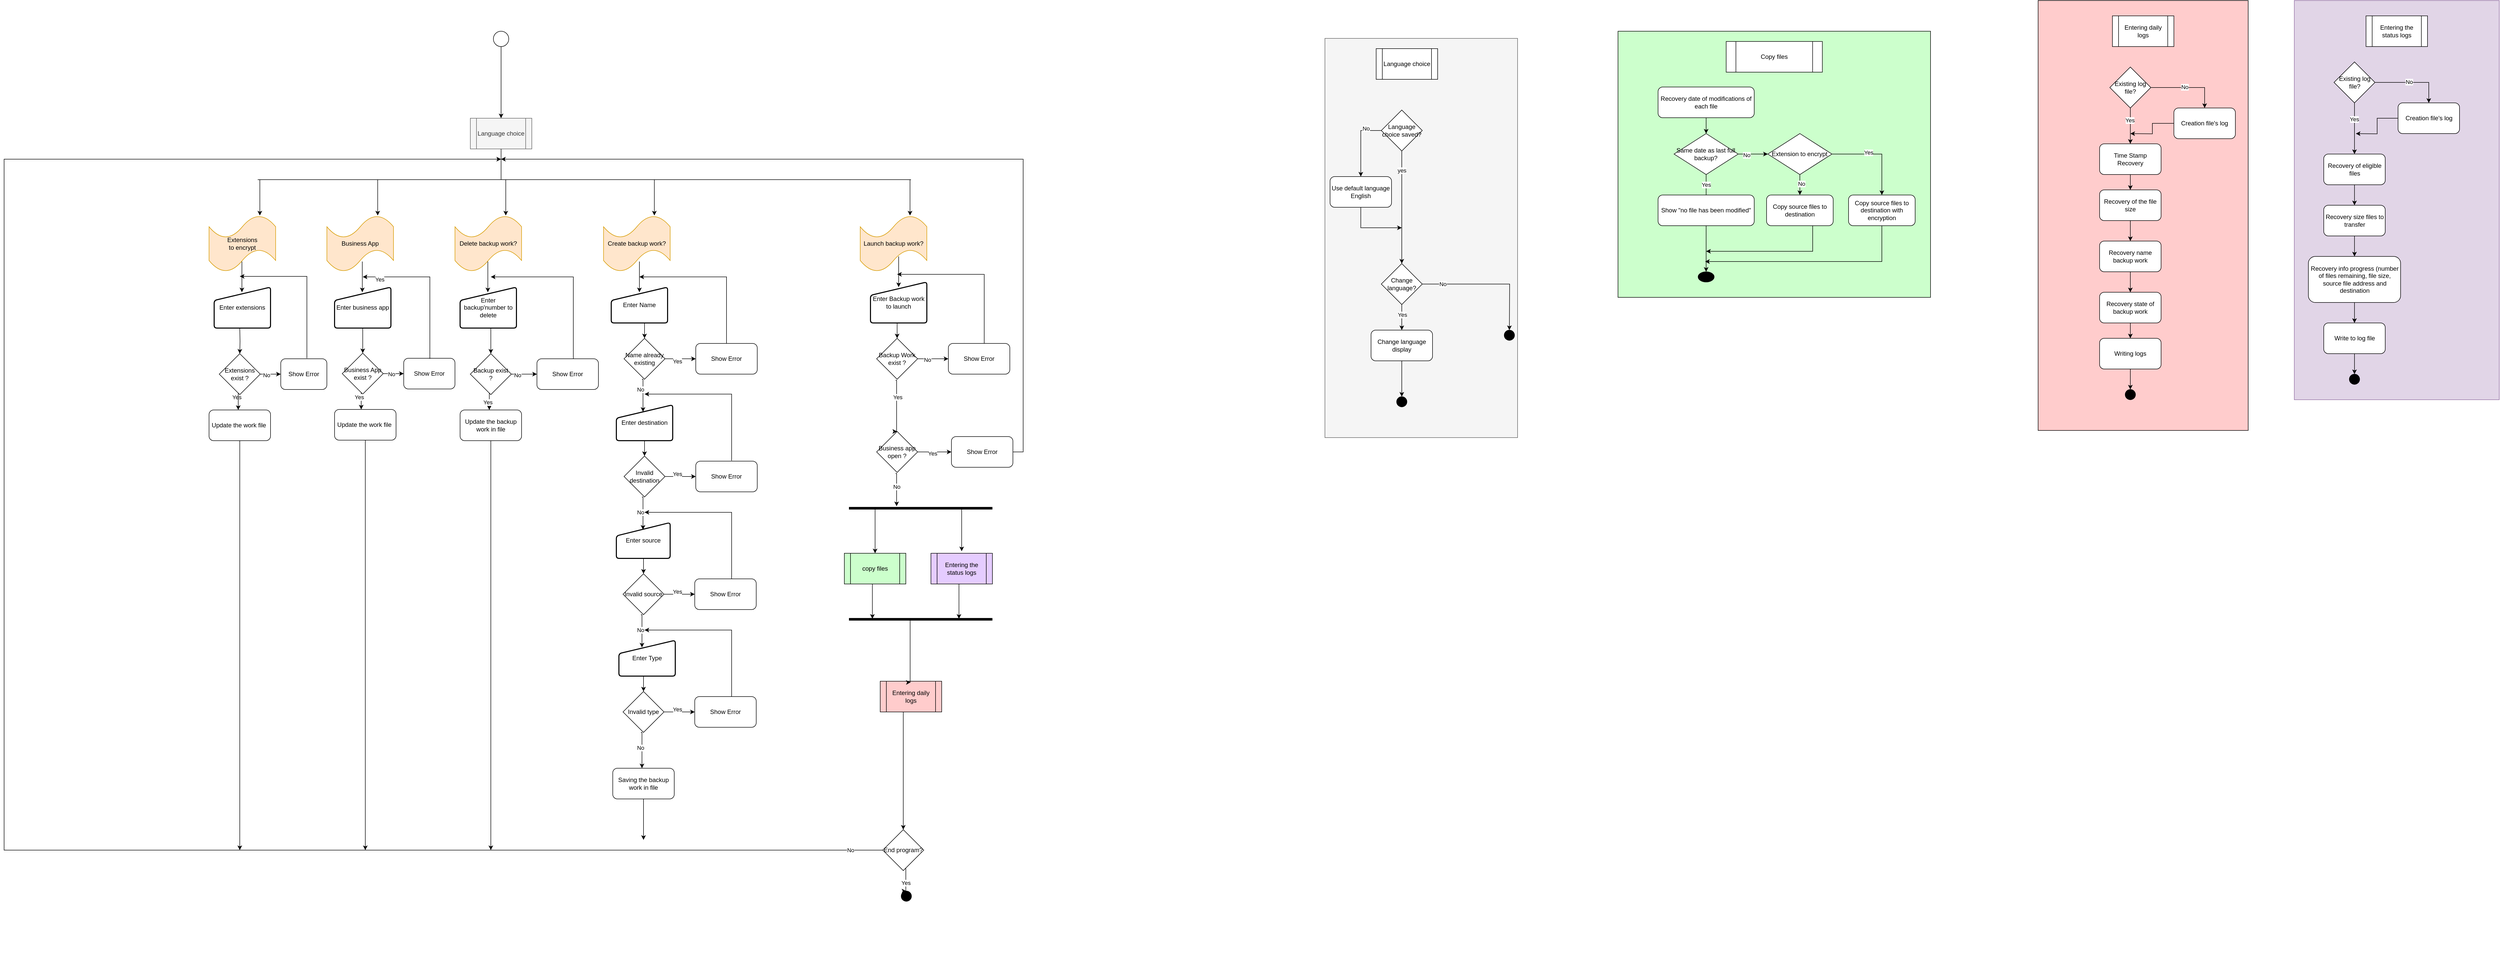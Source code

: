 <mxfile version="20.8.20" type="device"><diagram id="C5RBs43oDa-KdzZeNtuy" name="Page-1"><mxGraphModel dx="3404" dy="917" grid="1" gridSize="10" guides="1" tooltips="1" connect="1" arrows="1" fold="1" page="1" pageScale="1" pageWidth="827" pageHeight="1169" math="0" shadow="0"><root><mxCell id="WIyWlLk6GJQsqaUBKTNV-0"/><mxCell id="WIyWlLk6GJQsqaUBKTNV-1" parent="WIyWlLk6GJQsqaUBKTNV-0"/><mxCell id="e0FokOfYfS-KKWoGMxgP-24" style="edgeStyle=orthogonalEdgeStyle;rounded=0;orthogonalLoop=1;jettySize=auto;html=1;entryX=0.5;entryY=1;entryDx=0;entryDy=0;" parent="WIyWlLk6GJQsqaUBKTNV-1" edge="1"><mxGeometry relative="1" as="geometry"><mxPoint x="1280" y="2180" as="sourcePoint"/></mxGeometry></mxCell><mxCell id="YmxjiqxnUIP_nQiJz4y3-23" value="" style="ellipse;fillColor=strokeColor;" vertex="1" parent="WIyWlLk6GJQsqaUBKTNV-1"><mxGeometry x="311" y="2640" width="20" height="20" as="geometry"/></mxCell><mxCell id="YmxjiqxnUIP_nQiJz4y3-24" style="edgeStyle=orthogonalEdgeStyle;rounded=0;orthogonalLoop=1;jettySize=auto;html=1;entryX=0.5;entryY=1;entryDx=0;entryDy=0;" edge="1" parent="WIyWlLk6GJQsqaUBKTNV-1"><mxGeometry relative="1" as="geometry"><mxPoint x="1340" y="1970" as="sourcePoint"/></mxGeometry></mxCell><mxCell id="YmxjiqxnUIP_nQiJz4y3-25" style="edgeStyle=orthogonalEdgeStyle;rounded=0;orthogonalLoop=1;jettySize=auto;html=1;entryX=0.5;entryY=0;entryDx=0;entryDy=0;" edge="1" parent="WIyWlLk6GJQsqaUBKTNV-1" source="YmxjiqxnUIP_nQiJz4y3-29" target="YmxjiqxnUIP_nQiJz4y3-23"><mxGeometry relative="1" as="geometry"><Array as="points"><mxPoint x="320" y="2610"/><mxPoint x="320" y="2610"/></Array></mxGeometry></mxCell><mxCell id="YmxjiqxnUIP_nQiJz4y3-26" value="Yes" style="edgeLabel;html=1;align=center;verticalAlign=middle;resizable=0;points=[];" vertex="1" connectable="0" parent="YmxjiqxnUIP_nQiJz4y3-25"><mxGeometry x="0.267" relative="1" as="geometry"><mxPoint as="offset"/></mxGeometry></mxCell><mxCell id="YmxjiqxnUIP_nQiJz4y3-294" style="edgeStyle=orthogonalEdgeStyle;rounded=0;orthogonalLoop=1;jettySize=auto;html=1;exitX=0;exitY=0.5;exitDx=0;exitDy=0;" edge="1" parent="WIyWlLk6GJQsqaUBKTNV-1" source="YmxjiqxnUIP_nQiJz4y3-29"><mxGeometry relative="1" as="geometry"><mxPoint x="-470" y="1210" as="targetPoint"/><Array as="points"><mxPoint x="-1440" y="2560"/><mxPoint x="-1440" y="1210"/></Array></mxGeometry></mxCell><mxCell id="YmxjiqxnUIP_nQiJz4y3-29" value="End program?" style="rhombus;whiteSpace=wrap;html=1;fillColor=#FFFFFF;" vertex="1" parent="WIyWlLk6GJQsqaUBKTNV-1"><mxGeometry x="275" y="2520" width="80" height="80" as="geometry"/></mxCell><mxCell id="YmxjiqxnUIP_nQiJz4y3-30" value="" style="group" vertex="1" connectable="0" parent="WIyWlLk6GJQsqaUBKTNV-1"><mxGeometry x="1710" y="960" width="610" height="520" as="geometry"/></mxCell><mxCell id="YmxjiqxnUIP_nQiJz4y3-31" value="" style="rounded=0;whiteSpace=wrap;html=1;fillColor=#CCFFCC;" vertex="1" parent="YmxjiqxnUIP_nQiJz4y3-30"><mxGeometry width="610" height="520" as="geometry"/></mxCell><mxCell id="YmxjiqxnUIP_nQiJz4y3-32" value="Copy files" style="shape=process;whiteSpace=wrap;html=1;backgroundOutline=1;direction=west;fillColor=#FFFFFF;" vertex="1" parent="YmxjiqxnUIP_nQiJz4y3-30"><mxGeometry x="211.154" y="20" width="187.692" height="60" as="geometry"/></mxCell><mxCell id="YmxjiqxnUIP_nQiJz4y3-33" value="Recovery date of modifications of each file" style="rounded=1;whiteSpace=wrap;html=1;fillColor=#FFFFFF;" vertex="1" parent="YmxjiqxnUIP_nQiJz4y3-30"><mxGeometry x="78.205" y="109" width="187.692" height="60" as="geometry"/></mxCell><mxCell id="YmxjiqxnUIP_nQiJz4y3-34" style="edgeStyle=orthogonalEdgeStyle;rounded=0;orthogonalLoop=1;jettySize=auto;html=1;" edge="1" parent="YmxjiqxnUIP_nQiJz4y3-30" source="YmxjiqxnUIP_nQiJz4y3-36"><mxGeometry relative="1" as="geometry"><mxPoint x="172.051" y="340" as="targetPoint"/></mxGeometry></mxCell><mxCell id="YmxjiqxnUIP_nQiJz4y3-35" value="Yes" style="edgeLabel;html=1;align=center;verticalAlign=middle;resizable=0;points=[];" vertex="1" connectable="0" parent="YmxjiqxnUIP_nQiJz4y3-34"><mxGeometry x="-0.77" y="-1" relative="1" as="geometry"><mxPoint x="1" y="13" as="offset"/></mxGeometry></mxCell><mxCell id="YmxjiqxnUIP_nQiJz4y3-36" value="Same date as last full backup?" style="rhombus;whiteSpace=wrap;html=1;fillColor=#FFFFFF;" vertex="1" parent="YmxjiqxnUIP_nQiJz4y3-30"><mxGeometry x="109.487" y="200" width="125.128" height="80" as="geometry"/></mxCell><mxCell id="YmxjiqxnUIP_nQiJz4y3-37" style="edgeStyle=orthogonalEdgeStyle;rounded=0;orthogonalLoop=1;jettySize=auto;html=1;entryX=0.5;entryY=0;entryDx=0;entryDy=0;" edge="1" parent="YmxjiqxnUIP_nQiJz4y3-30" source="YmxjiqxnUIP_nQiJz4y3-33" target="YmxjiqxnUIP_nQiJz4y3-36"><mxGeometry relative="1" as="geometry"/></mxCell><mxCell id="YmxjiqxnUIP_nQiJz4y3-38" value="Show &quot;no file has been modified&quot;" style="rounded=1;whiteSpace=wrap;html=1;fillColor=#FFFFFF;" vertex="1" parent="YmxjiqxnUIP_nQiJz4y3-30"><mxGeometry x="78.205" y="320" width="187.692" height="60" as="geometry"/></mxCell><mxCell id="YmxjiqxnUIP_nQiJz4y3-39" style="edgeStyle=orthogonalEdgeStyle;rounded=0;orthogonalLoop=1;jettySize=auto;html=1;" edge="1" parent="YmxjiqxnUIP_nQiJz4y3-30" source="YmxjiqxnUIP_nQiJz4y3-40"><mxGeometry relative="1" as="geometry"><mxPoint x="172.051" y="430" as="targetPoint"/><Array as="points"><mxPoint x="380" y="430"/></Array></mxGeometry></mxCell><mxCell id="YmxjiqxnUIP_nQiJz4y3-40" value="Copy source files to destination" style="rounded=1;whiteSpace=wrap;html=1;fillColor=#FFFFFF;" vertex="1" parent="YmxjiqxnUIP_nQiJz4y3-30"><mxGeometry x="290" y="320" width="130" height="60" as="geometry"/></mxCell><mxCell id="YmxjiqxnUIP_nQiJz4y3-41" style="edgeStyle=orthogonalEdgeStyle;rounded=0;orthogonalLoop=1;jettySize=auto;html=1;entryX=0;entryY=0.5;entryDx=0;entryDy=0;" edge="1" parent="YmxjiqxnUIP_nQiJz4y3-30" source="YmxjiqxnUIP_nQiJz4y3-36" target="YmxjiqxnUIP_nQiJz4y3-313"><mxGeometry relative="1" as="geometry"><mxPoint x="290" y="240" as="targetPoint"/></mxGeometry></mxCell><mxCell id="YmxjiqxnUIP_nQiJz4y3-42" value="No" style="edgeLabel;html=1;align=center;verticalAlign=middle;resizable=0;points=[];" vertex="1" connectable="0" parent="YmxjiqxnUIP_nQiJz4y3-41"><mxGeometry x="-0.454" y="-2" relative="1" as="geometry"><mxPoint as="offset"/></mxGeometry></mxCell><mxCell id="YmxjiqxnUIP_nQiJz4y3-43" value="" style="ellipse;fillColor=strokeColor;" vertex="1" parent="YmxjiqxnUIP_nQiJz4y3-30"><mxGeometry x="156.41" y="470" width="31.282" height="20" as="geometry"/></mxCell><mxCell id="YmxjiqxnUIP_nQiJz4y3-44" style="edgeStyle=orthogonalEdgeStyle;rounded=0;orthogonalLoop=1;jettySize=auto;html=1;entryX=0.5;entryY=0;entryDx=0;entryDy=0;" edge="1" parent="YmxjiqxnUIP_nQiJz4y3-30" source="YmxjiqxnUIP_nQiJz4y3-38" target="YmxjiqxnUIP_nQiJz4y3-43"><mxGeometry relative="1" as="geometry"/></mxCell><mxCell id="YmxjiqxnUIP_nQiJz4y3-314" style="edgeStyle=orthogonalEdgeStyle;rounded=0;orthogonalLoop=1;jettySize=auto;html=1;entryX=0.5;entryY=0;entryDx=0;entryDy=0;" edge="1" parent="YmxjiqxnUIP_nQiJz4y3-30" source="YmxjiqxnUIP_nQiJz4y3-313" target="YmxjiqxnUIP_nQiJz4y3-40"><mxGeometry relative="1" as="geometry"/></mxCell><mxCell id="YmxjiqxnUIP_nQiJz4y3-318" style="edgeStyle=orthogonalEdgeStyle;rounded=0;orthogonalLoop=1;jettySize=auto;html=1;exitX=1;exitY=0.5;exitDx=0;exitDy=0;entryX=0.5;entryY=0;entryDx=0;entryDy=0;" edge="1" parent="YmxjiqxnUIP_nQiJz4y3-30" source="YmxjiqxnUIP_nQiJz4y3-313" target="YmxjiqxnUIP_nQiJz4y3-316"><mxGeometry relative="1" as="geometry"/></mxCell><mxCell id="YmxjiqxnUIP_nQiJz4y3-313" value="Extension to encrypt" style="rhombus;whiteSpace=wrap;html=1;fillColor=#FFFFFF;" vertex="1" parent="YmxjiqxnUIP_nQiJz4y3-30"><mxGeometry x="292.437" y="200" width="125.128" height="80" as="geometry"/></mxCell><mxCell id="YmxjiqxnUIP_nQiJz4y3-317" style="edgeStyle=orthogonalEdgeStyle;rounded=0;orthogonalLoop=1;jettySize=auto;html=1;" edge="1" parent="YmxjiqxnUIP_nQiJz4y3-30" source="YmxjiqxnUIP_nQiJz4y3-316"><mxGeometry relative="1" as="geometry"><mxPoint x="170" y="450" as="targetPoint"/><Array as="points"><mxPoint x="515" y="450"/></Array></mxGeometry></mxCell><mxCell id="YmxjiqxnUIP_nQiJz4y3-316" value="Copy source files to destination with encryption" style="rounded=1;whiteSpace=wrap;html=1;fillColor=#FFFFFF;" vertex="1" parent="YmxjiqxnUIP_nQiJz4y3-30"><mxGeometry x="450" y="320" width="130" height="60" as="geometry"/></mxCell><mxCell id="YmxjiqxnUIP_nQiJz4y3-315" value="No" style="edgeLabel;html=1;align=center;verticalAlign=middle;resizable=0;points=[];" vertex="1" connectable="0" parent="YmxjiqxnUIP_nQiJz4y3-30"><mxGeometry x="239.999" y="252.0" as="geometry"><mxPoint x="118" y="46" as="offset"/></mxGeometry></mxCell><mxCell id="YmxjiqxnUIP_nQiJz4y3-321" value="Yes" style="edgeLabel;html=1;align=center;verticalAlign=middle;resizable=0;points=[];" vertex="1" connectable="0" parent="YmxjiqxnUIP_nQiJz4y3-30"><mxGeometry x="172.05" y="300.004" as="geometry"><mxPoint x="317" y="-63" as="offset"/></mxGeometry></mxCell><mxCell id="YmxjiqxnUIP_nQiJz4y3-75" value="" style="group" vertex="1" connectable="0" parent="WIyWlLk6GJQsqaUBKTNV-1"><mxGeometry x="2530" y="900" width="410" height="840" as="geometry"/></mxCell><mxCell id="YmxjiqxnUIP_nQiJz4y3-76" value="" style="rounded=0;whiteSpace=wrap;html=1;fillColor=#FFCCCC;" vertex="1" parent="YmxjiqxnUIP_nQiJz4y3-75"><mxGeometry width="410" height="840" as="geometry"/></mxCell><mxCell id="YmxjiqxnUIP_nQiJz4y3-77" value="Entering daily logs" style="shape=process;whiteSpace=wrap;html=1;backgroundOutline=1;direction=west;fillColor=#FFFFFF;" vertex="1" parent="YmxjiqxnUIP_nQiJz4y3-75"><mxGeometry x="145" y="30" width="120" height="60" as="geometry"/></mxCell><mxCell id="YmxjiqxnUIP_nQiJz4y3-78" value="Existing log file?" style="rhombus;whiteSpace=wrap;html=1;fillColor=#FFFFFF;" vertex="1" parent="YmxjiqxnUIP_nQiJz4y3-75"><mxGeometry x="140" y="130" width="80" height="80" as="geometry"/></mxCell><mxCell id="YmxjiqxnUIP_nQiJz4y3-79" style="edgeStyle=orthogonalEdgeStyle;rounded=0;orthogonalLoop=1;jettySize=auto;html=1;" edge="1" parent="YmxjiqxnUIP_nQiJz4y3-75" source="YmxjiqxnUIP_nQiJz4y3-80"><mxGeometry relative="1" as="geometry"><mxPoint x="180" y="260" as="targetPoint"/></mxGeometry></mxCell><mxCell id="YmxjiqxnUIP_nQiJz4y3-80" value="Creation file's log" style="rounded=1;whiteSpace=wrap;html=1;fillColor=#FFFFFF;" vertex="1" parent="YmxjiqxnUIP_nQiJz4y3-75"><mxGeometry x="265" y="210" width="120" height="60" as="geometry"/></mxCell><mxCell id="YmxjiqxnUIP_nQiJz4y3-81" style="edgeStyle=orthogonalEdgeStyle;rounded=0;orthogonalLoop=1;jettySize=auto;html=1;entryX=0.5;entryY=0;entryDx=0;entryDy=0;" edge="1" parent="YmxjiqxnUIP_nQiJz4y3-75" source="YmxjiqxnUIP_nQiJz4y3-78" target="YmxjiqxnUIP_nQiJz4y3-80"><mxGeometry relative="1" as="geometry"/></mxCell><mxCell id="YmxjiqxnUIP_nQiJz4y3-82" value="No" style="edgeLabel;html=1;align=center;verticalAlign=middle;resizable=0;points=[];" vertex="1" connectable="0" parent="YmxjiqxnUIP_nQiJz4y3-81"><mxGeometry x="-0.089" y="1" relative="1" as="geometry"><mxPoint as="offset"/></mxGeometry></mxCell><mxCell id="YmxjiqxnUIP_nQiJz4y3-83" value="Writing logs" style="rounded=1;whiteSpace=wrap;html=1;fillColor=#FFFFFF;" vertex="1" parent="YmxjiqxnUIP_nQiJz4y3-75"><mxGeometry x="120" y="660" width="120" height="60" as="geometry"/></mxCell><mxCell id="YmxjiqxnUIP_nQiJz4y3-84" value="Time Stamp Recovery" style="rounded=1;whiteSpace=wrap;html=1;fillColor=#FFFFFF;" vertex="1" parent="YmxjiqxnUIP_nQiJz4y3-75"><mxGeometry x="120" y="280" width="120" height="60" as="geometry"/></mxCell><mxCell id="YmxjiqxnUIP_nQiJz4y3-85" style="edgeStyle=orthogonalEdgeStyle;rounded=0;orthogonalLoop=1;jettySize=auto;html=1;entryX=0.5;entryY=0;entryDx=0;entryDy=0;" edge="1" parent="YmxjiqxnUIP_nQiJz4y3-75" source="YmxjiqxnUIP_nQiJz4y3-78" target="YmxjiqxnUIP_nQiJz4y3-84"><mxGeometry relative="1" as="geometry"/></mxCell><mxCell id="YmxjiqxnUIP_nQiJz4y3-86" value="Yes" style="edgeLabel;html=1;align=center;verticalAlign=middle;resizable=0;points=[];" vertex="1" connectable="0" parent="YmxjiqxnUIP_nQiJz4y3-85"><mxGeometry x="-0.322" y="-1" relative="1" as="geometry"><mxPoint as="offset"/></mxGeometry></mxCell><mxCell id="YmxjiqxnUIP_nQiJz4y3-87" style="edgeStyle=orthogonalEdgeStyle;rounded=0;orthogonalLoop=1;jettySize=auto;html=1;" edge="1" parent="YmxjiqxnUIP_nQiJz4y3-75" source="YmxjiqxnUIP_nQiJz4y3-88"><mxGeometry relative="1" as="geometry"><mxPoint x="180" y="470" as="targetPoint"/></mxGeometry></mxCell><mxCell id="YmxjiqxnUIP_nQiJz4y3-88" value="Recovery of the file size" style="rounded=1;whiteSpace=wrap;html=1;fillColor=#FFFFFF;" vertex="1" parent="YmxjiqxnUIP_nQiJz4y3-75"><mxGeometry x="120" y="370" width="120" height="60" as="geometry"/></mxCell><mxCell id="YmxjiqxnUIP_nQiJz4y3-89" style="edgeStyle=orthogonalEdgeStyle;rounded=0;orthogonalLoop=1;jettySize=auto;html=1;entryX=0.5;entryY=0;entryDx=0;entryDy=0;" edge="1" parent="YmxjiqxnUIP_nQiJz4y3-75" source="YmxjiqxnUIP_nQiJz4y3-84" target="YmxjiqxnUIP_nQiJz4y3-88"><mxGeometry relative="1" as="geometry"/></mxCell><mxCell id="YmxjiqxnUIP_nQiJz4y3-90" value="" style="ellipse;fillColor=strokeColor;" vertex="1" parent="YmxjiqxnUIP_nQiJz4y3-75"><mxGeometry x="170" y="760" width="20" height="20" as="geometry"/></mxCell><mxCell id="YmxjiqxnUIP_nQiJz4y3-91" style="edgeStyle=orthogonalEdgeStyle;rounded=0;orthogonalLoop=1;jettySize=auto;html=1;" edge="1" parent="YmxjiqxnUIP_nQiJz4y3-75" source="YmxjiqxnUIP_nQiJz4y3-83" target="YmxjiqxnUIP_nQiJz4y3-90"><mxGeometry relative="1" as="geometry"/></mxCell><mxCell id="YmxjiqxnUIP_nQiJz4y3-92" value="Recovery name backup work" style="rounded=1;whiteSpace=wrap;html=1;fillColor=#FFFFFF;" vertex="1" parent="YmxjiqxnUIP_nQiJz4y3-75"><mxGeometry x="120" y="470" width="120" height="60" as="geometry"/></mxCell><mxCell id="YmxjiqxnUIP_nQiJz4y3-93" style="edgeStyle=orthogonalEdgeStyle;rounded=0;orthogonalLoop=1;jettySize=auto;html=1;" edge="1" parent="YmxjiqxnUIP_nQiJz4y3-75" source="YmxjiqxnUIP_nQiJz4y3-94" target="YmxjiqxnUIP_nQiJz4y3-83"><mxGeometry relative="1" as="geometry"/></mxCell><mxCell id="YmxjiqxnUIP_nQiJz4y3-94" value="Recovery state of backup work" style="rounded=1;whiteSpace=wrap;html=1;fillColor=#FFFFFF;" vertex="1" parent="YmxjiqxnUIP_nQiJz4y3-75"><mxGeometry x="120" y="570" width="120" height="60" as="geometry"/></mxCell><mxCell id="YmxjiqxnUIP_nQiJz4y3-95" style="edgeStyle=orthogonalEdgeStyle;rounded=0;orthogonalLoop=1;jettySize=auto;html=1;entryX=0.5;entryY=0;entryDx=0;entryDy=0;" edge="1" parent="YmxjiqxnUIP_nQiJz4y3-75" source="YmxjiqxnUIP_nQiJz4y3-92" target="YmxjiqxnUIP_nQiJz4y3-94"><mxGeometry relative="1" as="geometry"/></mxCell><mxCell id="YmxjiqxnUIP_nQiJz4y3-96" value="" style="group" vertex="1" connectable="0" parent="WIyWlLk6GJQsqaUBKTNV-1"><mxGeometry x="3030" y="900" width="400" height="780" as="geometry"/></mxCell><mxCell id="YmxjiqxnUIP_nQiJz4y3-97" value="" style="rounded=0;whiteSpace=wrap;html=1;fillColor=#e1d5e7;strokeColor=#9673a6;" vertex="1" parent="YmxjiqxnUIP_nQiJz4y3-96"><mxGeometry width="400" height="780" as="geometry"/></mxCell><mxCell id="YmxjiqxnUIP_nQiJz4y3-98" value="Entering the status logs" style="shape=process;whiteSpace=wrap;html=1;backgroundOutline=1;direction=west;fillColor=#FFFFFF;" vertex="1" parent="YmxjiqxnUIP_nQiJz4y3-96"><mxGeometry x="140" y="30" width="120" height="60" as="geometry"/></mxCell><mxCell id="YmxjiqxnUIP_nQiJz4y3-99" value="Existing log file?" style="rhombus;whiteSpace=wrap;html=1;fillColor=#FFFFFF;" vertex="1" parent="YmxjiqxnUIP_nQiJz4y3-96"><mxGeometry x="77.5" y="120" width="80" height="80" as="geometry"/></mxCell><mxCell id="YmxjiqxnUIP_nQiJz4y3-100" style="edgeStyle=orthogonalEdgeStyle;rounded=0;orthogonalLoop=1;jettySize=auto;html=1;" edge="1" parent="YmxjiqxnUIP_nQiJz4y3-96" source="YmxjiqxnUIP_nQiJz4y3-101"><mxGeometry relative="1" as="geometry"><mxPoint x="120" y="260" as="targetPoint"/></mxGeometry></mxCell><mxCell id="YmxjiqxnUIP_nQiJz4y3-101" value="Creation file's log" style="rounded=1;whiteSpace=wrap;html=1;fillColor=#FFFFFF;" vertex="1" parent="YmxjiqxnUIP_nQiJz4y3-96"><mxGeometry x="202.5" y="200" width="120" height="60" as="geometry"/></mxCell><mxCell id="YmxjiqxnUIP_nQiJz4y3-102" style="edgeStyle=orthogonalEdgeStyle;rounded=0;orthogonalLoop=1;jettySize=auto;html=1;entryX=0.5;entryY=0;entryDx=0;entryDy=0;" edge="1" parent="YmxjiqxnUIP_nQiJz4y3-96" source="YmxjiqxnUIP_nQiJz4y3-99" target="YmxjiqxnUIP_nQiJz4y3-101"><mxGeometry relative="1" as="geometry"/></mxCell><mxCell id="YmxjiqxnUIP_nQiJz4y3-103" value="No" style="edgeLabel;html=1;align=center;verticalAlign=middle;resizable=0;points=[];" vertex="1" connectable="0" parent="YmxjiqxnUIP_nQiJz4y3-102"><mxGeometry x="-0.089" y="1" relative="1" as="geometry"><mxPoint as="offset"/></mxGeometry></mxCell><mxCell id="YmxjiqxnUIP_nQiJz4y3-104" value="Recovery of eligible files" style="rounded=1;whiteSpace=wrap;html=1;fillColor=#FFFFFF;" vertex="1" parent="YmxjiqxnUIP_nQiJz4y3-96"><mxGeometry x="57.5" y="300" width="120" height="60" as="geometry"/></mxCell><mxCell id="YmxjiqxnUIP_nQiJz4y3-105" style="edgeStyle=orthogonalEdgeStyle;rounded=0;orthogonalLoop=1;jettySize=auto;html=1;entryX=0.5;entryY=0;entryDx=0;entryDy=0;" edge="1" parent="YmxjiqxnUIP_nQiJz4y3-96" source="YmxjiqxnUIP_nQiJz4y3-99" target="YmxjiqxnUIP_nQiJz4y3-104"><mxGeometry relative="1" as="geometry"/></mxCell><mxCell id="YmxjiqxnUIP_nQiJz4y3-106" value="Yes" style="edgeLabel;html=1;align=center;verticalAlign=middle;resizable=0;points=[];" vertex="1" connectable="0" parent="YmxjiqxnUIP_nQiJz4y3-105"><mxGeometry x="-0.367" y="-1" relative="1" as="geometry"><mxPoint as="offset"/></mxGeometry></mxCell><mxCell id="YmxjiqxnUIP_nQiJz4y3-107" value="Recovery size files to transfer" style="rounded=1;whiteSpace=wrap;html=1;fillColor=#FFFFFF;" vertex="1" parent="YmxjiqxnUIP_nQiJz4y3-96"><mxGeometry x="57.5" y="400" width="120" height="60" as="geometry"/></mxCell><mxCell id="YmxjiqxnUIP_nQiJz4y3-108" style="edgeStyle=orthogonalEdgeStyle;rounded=0;orthogonalLoop=1;jettySize=auto;html=1;entryX=0.5;entryY=0;entryDx=0;entryDy=0;" edge="1" parent="YmxjiqxnUIP_nQiJz4y3-96" source="YmxjiqxnUIP_nQiJz4y3-104" target="YmxjiqxnUIP_nQiJz4y3-107"><mxGeometry relative="1" as="geometry"/></mxCell><mxCell id="YmxjiqxnUIP_nQiJz4y3-109" value="Recovery info progress (number of files remaining, file size, source file address and destination" style="rounded=1;whiteSpace=wrap;html=1;fillColor=#FFFFFF;" vertex="1" parent="YmxjiqxnUIP_nQiJz4y3-96"><mxGeometry x="27.5" y="500" width="180" height="90" as="geometry"/></mxCell><mxCell id="YmxjiqxnUIP_nQiJz4y3-110" style="edgeStyle=orthogonalEdgeStyle;rounded=0;orthogonalLoop=1;jettySize=auto;html=1;entryX=0.5;entryY=0;entryDx=0;entryDy=0;" edge="1" parent="YmxjiqxnUIP_nQiJz4y3-96" source="YmxjiqxnUIP_nQiJz4y3-107" target="YmxjiqxnUIP_nQiJz4y3-109"><mxGeometry relative="1" as="geometry"/></mxCell><mxCell id="YmxjiqxnUIP_nQiJz4y3-111" value="Write to log file" style="rounded=1;whiteSpace=wrap;html=1;" vertex="1" parent="YmxjiqxnUIP_nQiJz4y3-96"><mxGeometry x="57.5" y="630" width="120" height="60" as="geometry"/></mxCell><mxCell id="YmxjiqxnUIP_nQiJz4y3-112" style="edgeStyle=orthogonalEdgeStyle;rounded=0;orthogonalLoop=1;jettySize=auto;html=1;entryX=0.5;entryY=0;entryDx=0;entryDy=0;" edge="1" parent="YmxjiqxnUIP_nQiJz4y3-96" source="YmxjiqxnUIP_nQiJz4y3-109" target="YmxjiqxnUIP_nQiJz4y3-111"><mxGeometry relative="1" as="geometry"/></mxCell><mxCell id="YmxjiqxnUIP_nQiJz4y3-113" value="" style="ellipse;fillColor=strokeColor;" vertex="1" parent="YmxjiqxnUIP_nQiJz4y3-96"><mxGeometry x="107.5" y="730" width="20" height="20" as="geometry"/></mxCell><mxCell id="YmxjiqxnUIP_nQiJz4y3-114" style="edgeStyle=orthogonalEdgeStyle;rounded=0;orthogonalLoop=1;jettySize=auto;html=1;" edge="1" parent="YmxjiqxnUIP_nQiJz4y3-96" source="YmxjiqxnUIP_nQiJz4y3-111" target="YmxjiqxnUIP_nQiJz4y3-113"><mxGeometry relative="1" as="geometry"/></mxCell><mxCell id="YmxjiqxnUIP_nQiJz4y3-115" value="" style="rounded=0;whiteSpace=wrap;html=1;fillColor=#f5f5f5;strokeColor=#666666;fontColor=#333333;" vertex="1" parent="WIyWlLk6GJQsqaUBKTNV-1"><mxGeometry x="1138" y="974" width="376" height="780" as="geometry"/></mxCell><mxCell id="YmxjiqxnUIP_nQiJz4y3-116" style="edgeStyle=orthogonalEdgeStyle;rounded=0;orthogonalLoop=1;jettySize=auto;html=1;entryX=0.5;entryY=0;entryDx=0;entryDy=0;" edge="1" parent="WIyWlLk6GJQsqaUBKTNV-1" source="YmxjiqxnUIP_nQiJz4y3-132" target="YmxjiqxnUIP_nQiJz4y3-120"><mxGeometry relative="1" as="geometry"><mxPoint x="1292" y="1404" as="targetPoint"/><Array as="points"/></mxGeometry></mxCell><mxCell id="YmxjiqxnUIP_nQiJz4y3-117" value="yes" style="edgeLabel;html=1;align=center;verticalAlign=middle;resizable=0;points=[];" vertex="1" connectable="0" parent="YmxjiqxnUIP_nQiJz4y3-116"><mxGeometry x="-0.654" relative="1" as="geometry"><mxPoint as="offset"/></mxGeometry></mxCell><mxCell id="YmxjiqxnUIP_nQiJz4y3-118" style="edgeStyle=orthogonalEdgeStyle;rounded=0;orthogonalLoop=1;jettySize=auto;html=1;" edge="1" parent="WIyWlLk6GJQsqaUBKTNV-1" source="YmxjiqxnUIP_nQiJz4y3-120"><mxGeometry relative="1" as="geometry"><mxPoint x="1498" y="1544" as="targetPoint"/></mxGeometry></mxCell><mxCell id="YmxjiqxnUIP_nQiJz4y3-119" value="No" style="edgeLabel;html=1;align=center;verticalAlign=middle;resizable=0;points=[];" vertex="1" connectable="0" parent="YmxjiqxnUIP_nQiJz4y3-118"><mxGeometry x="-0.669" relative="1" as="geometry"><mxPoint x="-3" as="offset"/></mxGeometry></mxCell><mxCell id="YmxjiqxnUIP_nQiJz4y3-120" value="Change language?" style="rhombus;whiteSpace=wrap;html=1;" vertex="1" parent="WIyWlLk6GJQsqaUBKTNV-1"><mxGeometry x="1248" y="1414" width="80" height="80" as="geometry"/></mxCell><mxCell id="YmxjiqxnUIP_nQiJz4y3-121" value="Language choice" style="shape=process;whiteSpace=wrap;html=1;backgroundOutline=1;fillColor=#FFFFFF;" vertex="1" parent="WIyWlLk6GJQsqaUBKTNV-1"><mxGeometry x="1238" y="994" width="120" height="60" as="geometry"/></mxCell><mxCell id="YmxjiqxnUIP_nQiJz4y3-122" style="edgeStyle=orthogonalEdgeStyle;rounded=0;orthogonalLoop=1;jettySize=auto;html=1;" edge="1" parent="WIyWlLk6GJQsqaUBKTNV-1" source="YmxjiqxnUIP_nQiJz4y3-123"><mxGeometry relative="1" as="geometry"><mxPoint x="1288" y="1344" as="targetPoint"/><Array as="points"><mxPoint x="1208" y="1344"/><mxPoint x="1288" y="1344"/></Array></mxGeometry></mxCell><mxCell id="YmxjiqxnUIP_nQiJz4y3-123" value="Use default language English" style="rounded=1;whiteSpace=wrap;html=1;" vertex="1" parent="WIyWlLk6GJQsqaUBKTNV-1"><mxGeometry x="1148" y="1244" width="120" height="60" as="geometry"/></mxCell><mxCell id="YmxjiqxnUIP_nQiJz4y3-124" style="edgeStyle=orthogonalEdgeStyle;rounded=0;orthogonalLoop=1;jettySize=auto;html=1;" edge="1" parent="WIyWlLk6GJQsqaUBKTNV-1" source="YmxjiqxnUIP_nQiJz4y3-125"><mxGeometry relative="1" as="geometry"><mxPoint x="1288" y="1674" as="targetPoint"/></mxGeometry></mxCell><mxCell id="YmxjiqxnUIP_nQiJz4y3-125" value="Change language display" style="rounded=1;whiteSpace=wrap;html=1;" vertex="1" parent="WIyWlLk6GJQsqaUBKTNV-1"><mxGeometry x="1228" y="1544" width="120" height="60" as="geometry"/></mxCell><mxCell id="YmxjiqxnUIP_nQiJz4y3-126" style="edgeStyle=orthogonalEdgeStyle;rounded=0;orthogonalLoop=1;jettySize=auto;html=1;entryX=0.5;entryY=0;entryDx=0;entryDy=0;" edge="1" parent="WIyWlLk6GJQsqaUBKTNV-1" source="YmxjiqxnUIP_nQiJz4y3-120" target="YmxjiqxnUIP_nQiJz4y3-125"><mxGeometry relative="1" as="geometry"/></mxCell><mxCell id="YmxjiqxnUIP_nQiJz4y3-127" value="Yes" style="edgeLabel;html=1;align=center;verticalAlign=middle;resizable=0;points=[];" vertex="1" connectable="0" parent="YmxjiqxnUIP_nQiJz4y3-126"><mxGeometry x="-0.225" y="1" relative="1" as="geometry"><mxPoint as="offset"/></mxGeometry></mxCell><mxCell id="YmxjiqxnUIP_nQiJz4y3-128" value="" style="ellipse;fillColor=strokeColor;" vertex="1" parent="WIyWlLk6GJQsqaUBKTNV-1"><mxGeometry x="1488" y="1544" width="20" height="20" as="geometry"/></mxCell><mxCell id="YmxjiqxnUIP_nQiJz4y3-129" value="" style="ellipse;fillColor=strokeColor;" vertex="1" parent="WIyWlLk6GJQsqaUBKTNV-1"><mxGeometry x="1278" y="1674" width="20" height="20" as="geometry"/></mxCell><mxCell id="YmxjiqxnUIP_nQiJz4y3-130" style="edgeStyle=orthogonalEdgeStyle;rounded=0;orthogonalLoop=1;jettySize=auto;html=1;entryX=0.5;entryY=0;entryDx=0;entryDy=0;" edge="1" parent="WIyWlLk6GJQsqaUBKTNV-1" source="YmxjiqxnUIP_nQiJz4y3-132" target="YmxjiqxnUIP_nQiJz4y3-123"><mxGeometry relative="1" as="geometry"><Array as="points"><mxPoint x="1208" y="1154"/></Array></mxGeometry></mxCell><mxCell id="YmxjiqxnUIP_nQiJz4y3-131" value="No" style="edgeLabel;html=1;align=center;verticalAlign=middle;resizable=0;points=[];" vertex="1" connectable="0" parent="YmxjiqxnUIP_nQiJz4y3-130"><mxGeometry x="-0.538" y="-4" relative="1" as="geometry"><mxPoint as="offset"/></mxGeometry></mxCell><mxCell id="YmxjiqxnUIP_nQiJz4y3-132" value="Language choice saved?" style="rhombus;whiteSpace=wrap;html=1;" vertex="1" parent="WIyWlLk6GJQsqaUBKTNV-1"><mxGeometry x="1248" y="1114" width="80" height="80" as="geometry"/></mxCell><mxCell id="YmxjiqxnUIP_nQiJz4y3-145" style="edgeStyle=orthogonalEdgeStyle;rounded=0;orthogonalLoop=1;jettySize=auto;html=1;entryX=0.5;entryY=1;entryDx=0;entryDy=0;" edge="1" parent="WIyWlLk6GJQsqaUBKTNV-1" source="YmxjiqxnUIP_nQiJz4y3-146" target="YmxjiqxnUIP_nQiJz4y3-148"><mxGeometry relative="1" as="geometry"><mxPoint x="-390" y="1070" as="targetPoint"/><Array as="points"><mxPoint x="-470" y="1130"/></Array></mxGeometry></mxCell><mxCell id="YmxjiqxnUIP_nQiJz4y3-146" value="" style="ellipse;" vertex="1" parent="WIyWlLk6GJQsqaUBKTNV-1"><mxGeometry x="-485" y="960" width="30" height="30" as="geometry"/></mxCell><mxCell id="YmxjiqxnUIP_nQiJz4y3-148" value="Language choice" style="shape=process;whiteSpace=wrap;html=1;backgroundOutline=1;direction=west;fillColor=#f5f5f5;strokeColor=#666666;fontColor=#333333;" vertex="1" parent="WIyWlLk6GJQsqaUBKTNV-1"><mxGeometry x="-530" y="1130" width="120" height="60" as="geometry"/></mxCell><mxCell id="YmxjiqxnUIP_nQiJz4y3-154" value="" style="endArrow=none;html=1;rounded=0;" edge="1" parent="WIyWlLk6GJQsqaUBKTNV-1"><mxGeometry width="50" height="50" relative="1" as="geometry"><mxPoint x="-945" y="1250" as="sourcePoint"/><mxPoint x="330" y="1250" as="targetPoint"/><Array as="points"><mxPoint x="-475" y="1250"/></Array></mxGeometry></mxCell><mxCell id="YmxjiqxnUIP_nQiJz4y3-155" style="edgeStyle=orthogonalEdgeStyle;rounded=0;orthogonalLoop=1;jettySize=auto;html=1;exitX=0.5;exitY=0;exitDx=0;exitDy=0;" edge="1" parent="WIyWlLk6GJQsqaUBKTNV-1"><mxGeometry relative="1" as="geometry"><mxPoint x="-940.83" y="1250" as="sourcePoint"/><mxPoint x="-940.83" y="1320" as="targetPoint"/><Array as="points"/></mxGeometry></mxCell><mxCell id="YmxjiqxnUIP_nQiJz4y3-156" style="edgeStyle=orthogonalEdgeStyle;rounded=0;orthogonalLoop=1;jettySize=auto;html=1;exitX=0.5;exitY=0;exitDx=0;exitDy=0;" edge="1" parent="WIyWlLk6GJQsqaUBKTNV-1"><mxGeometry relative="1" as="geometry"><mxPoint x="-710.83" y="1250" as="sourcePoint"/><mxPoint x="-710.83" y="1320" as="targetPoint"/><Array as="points"/></mxGeometry></mxCell><mxCell id="YmxjiqxnUIP_nQiJz4y3-157" style="edgeStyle=orthogonalEdgeStyle;rounded=0;orthogonalLoop=1;jettySize=auto;html=1;exitX=0.5;exitY=0;exitDx=0;exitDy=0;" edge="1" parent="WIyWlLk6GJQsqaUBKTNV-1"><mxGeometry relative="1" as="geometry"><mxPoint x="-460.83" y="1250" as="sourcePoint"/><mxPoint x="-460.83" y="1320" as="targetPoint"/><Array as="points"/></mxGeometry></mxCell><mxCell id="YmxjiqxnUIP_nQiJz4y3-158" style="edgeStyle=orthogonalEdgeStyle;rounded=0;orthogonalLoop=1;jettySize=auto;html=1;exitX=0.5;exitY=0;exitDx=0;exitDy=0;" edge="1" parent="WIyWlLk6GJQsqaUBKTNV-1"><mxGeometry relative="1" as="geometry"><mxPoint x="-170.83" y="1250" as="sourcePoint"/><mxPoint x="-170.83" y="1320" as="targetPoint"/><Array as="points"/></mxGeometry></mxCell><mxCell id="YmxjiqxnUIP_nQiJz4y3-159" style="edgeStyle=orthogonalEdgeStyle;rounded=0;orthogonalLoop=1;jettySize=auto;html=1;exitX=0.5;exitY=0;exitDx=0;exitDy=0;" edge="1" parent="WIyWlLk6GJQsqaUBKTNV-1"><mxGeometry relative="1" as="geometry"><mxPoint x="328.17" y="1250" as="sourcePoint"/><mxPoint x="328.17" y="1320" as="targetPoint"/><Array as="points"/></mxGeometry></mxCell><mxCell id="YmxjiqxnUIP_nQiJz4y3-161" value="" style="endArrow=none;html=1;rounded=0;entryX=0.5;entryY=0;entryDx=0;entryDy=0;" edge="1" parent="WIyWlLk6GJQsqaUBKTNV-1" target="YmxjiqxnUIP_nQiJz4y3-148"><mxGeometry width="50" height="50" relative="1" as="geometry"><mxPoint x="-470" y="1250" as="sourcePoint"/><mxPoint x="-130" y="1240" as="targetPoint"/></mxGeometry></mxCell><mxCell id="YmxjiqxnUIP_nQiJz4y3-170" value="Business App" style="shape=tape;whiteSpace=wrap;html=1;fillColor=#ffe6cc;strokeColor=#d79b00;" vertex="1" parent="WIyWlLk6GJQsqaUBKTNV-1"><mxGeometry x="-810" y="1320" width="130" height="110" as="geometry"/></mxCell><mxCell id="YmxjiqxnUIP_nQiJz4y3-176" value="" style="group" vertex="1" connectable="0" parent="WIyWlLk6GJQsqaUBKTNV-1"><mxGeometry x="-1040" y="1320" width="130" height="110" as="geometry"/></mxCell><mxCell id="YmxjiqxnUIP_nQiJz4y3-175" value="" style="shape=tape;whiteSpace=wrap;html=1;fillColor=#ffe6cc;strokeColor=#d79b00;" vertex="1" parent="YmxjiqxnUIP_nQiJz4y3-176"><mxGeometry width="130" height="110" as="geometry"/></mxCell><mxCell id="YmxjiqxnUIP_nQiJz4y3-174" value="Extensions to encrypt" style="text;html=1;strokeColor=none;fillColor=none;align=center;verticalAlign=middle;whiteSpace=wrap;rounded=0;" vertex="1" parent="YmxjiqxnUIP_nQiJz4y3-176"><mxGeometry x="39" y="43.214" width="52" height="23.571" as="geometry"/></mxCell><mxCell id="YmxjiqxnUIP_nQiJz4y3-177" value="Delete backup work?" style="shape=tape;whiteSpace=wrap;html=1;fillColor=#ffe6cc;strokeColor=#d79b00;" vertex="1" parent="WIyWlLk6GJQsqaUBKTNV-1"><mxGeometry x="-560" y="1320" width="130" height="110" as="geometry"/></mxCell><mxCell id="YmxjiqxnUIP_nQiJz4y3-178" value="Create backup work?" style="shape=tape;whiteSpace=wrap;html=1;fillColor=#ffe6cc;strokeColor=#d79b00;" vertex="1" parent="WIyWlLk6GJQsqaUBKTNV-1"><mxGeometry x="-270" y="1320" width="130" height="110" as="geometry"/></mxCell><mxCell id="YmxjiqxnUIP_nQiJz4y3-179" value="Launch backup work?" style="shape=tape;whiteSpace=wrap;html=1;fillColor=#ffe6cc;strokeColor=#d79b00;" vertex="1" parent="WIyWlLk6GJQsqaUBKTNV-1"><mxGeometry x="231" y="1320" width="130" height="110" as="geometry"/></mxCell><mxCell id="YmxjiqxnUIP_nQiJz4y3-61" style="edgeStyle=orthogonalEdgeStyle;rounded=0;orthogonalLoop=1;jettySize=auto;html=1;entryX=0.5;entryY=0;entryDx=0;entryDy=0;" edge="1" parent="WIyWlLk6GJQsqaUBKTNV-1"><mxGeometry relative="1" as="geometry"><mxPoint x="-200" y="1410" as="sourcePoint"/><mxPoint x="-200" y="1470" as="targetPoint"/></mxGeometry></mxCell><mxCell id="YmxjiqxnUIP_nQiJz4y3-63" style="edgeStyle=orthogonalEdgeStyle;rounded=0;orthogonalLoop=1;jettySize=auto;html=1;entryX=0.473;entryY=0.195;entryDx=0;entryDy=0;exitX=0.5;exitY=1;exitDx=0;exitDy=0;entryPerimeter=0;" edge="1" parent="WIyWlLk6GJQsqaUBKTNV-1" target="YmxjiqxnUIP_nQiJz4y3-190"><mxGeometry relative="1" as="geometry"><mxPoint x="-195" y="1640" as="sourcePoint"/><mxPoint x="-195" y="1700" as="targetPoint"/><Array as="points"><mxPoint x="-193" y="1640"/></Array></mxGeometry></mxCell><mxCell id="YmxjiqxnUIP_nQiJz4y3-72" style="edgeStyle=orthogonalEdgeStyle;rounded=0;orthogonalLoop=1;jettySize=auto;html=1;" edge="1" parent="WIyWlLk6GJQsqaUBKTNV-1" source="YmxjiqxnUIP_nQiJz4y3-73"><mxGeometry relative="1" as="geometry"><mxPoint x="-192" y="2540" as="targetPoint"/></mxGeometry></mxCell><mxCell id="YmxjiqxnUIP_nQiJz4y3-73" value="Saving the backup work in file" style="rounded=1;whiteSpace=wrap;html=1;fillColor=#FFFFFF;" vertex="1" parent="WIyWlLk6GJQsqaUBKTNV-1"><mxGeometry x="-252" y="2400" width="120" height="60" as="geometry"/></mxCell><mxCell id="YmxjiqxnUIP_nQiJz4y3-187" value="Enter source" style="html=1;strokeWidth=2;shape=manualInput;whiteSpace=wrap;rounded=1;size=26;arcSize=11;" vertex="1" parent="WIyWlLk6GJQsqaUBKTNV-1"><mxGeometry x="-245" y="1920" width="105" height="70" as="geometry"/></mxCell><mxCell id="YmxjiqxnUIP_nQiJz4y3-190" value="Enter&amp;nbsp;destination" style="html=1;strokeWidth=2;shape=manualInput;whiteSpace=wrap;rounded=1;size=26;arcSize=11;" vertex="1" parent="WIyWlLk6GJQsqaUBKTNV-1"><mxGeometry x="-245" y="1690" width="110" height="70" as="geometry"/></mxCell><mxCell id="YmxjiqxnUIP_nQiJz4y3-243" style="edgeStyle=orthogonalEdgeStyle;rounded=0;orthogonalLoop=1;jettySize=auto;html=1;exitX=0.5;exitY=1;exitDx=0;exitDy=0;entryX=0.5;entryY=0;entryDx=0;entryDy=0;" edge="1" parent="WIyWlLk6GJQsqaUBKTNV-1" source="YmxjiqxnUIP_nQiJz4y3-191" target="YmxjiqxnUIP_nQiJz4y3-216"><mxGeometry relative="1" as="geometry"/></mxCell><mxCell id="YmxjiqxnUIP_nQiJz4y3-191" value="Enter Name" style="html=1;strokeWidth=2;shape=manualInput;whiteSpace=wrap;rounded=1;size=26;arcSize=11;" vertex="1" parent="WIyWlLk6GJQsqaUBKTNV-1"><mxGeometry x="-255" y="1460" width="110" height="70" as="geometry"/></mxCell><mxCell id="YmxjiqxnUIP_nQiJz4y3-194" value="Enter Type" style="html=1;strokeWidth=2;shape=manualInput;whiteSpace=wrap;rounded=1;size=26;arcSize=11;" vertex="1" parent="WIyWlLk6GJQsqaUBKTNV-1"><mxGeometry x="-240" y="2150" width="110" height="70" as="geometry"/></mxCell><mxCell id="YmxjiqxnUIP_nQiJz4y3-195" style="edgeStyle=orthogonalEdgeStyle;rounded=0;orthogonalLoop=1;jettySize=auto;html=1;" edge="1" parent="WIyWlLk6GJQsqaUBKTNV-1" source="YmxjiqxnUIP_nQiJz4y3-196"><mxGeometry relative="1" as="geometry"><mxPoint x="-490" y="2560" as="targetPoint"/></mxGeometry></mxCell><mxCell id="YmxjiqxnUIP_nQiJz4y3-196" value="Update the backup work in file" style="rounded=1;whiteSpace=wrap;html=1;fillColor=#FFFFFF;" vertex="1" parent="WIyWlLk6GJQsqaUBKTNV-1"><mxGeometry x="-550" y="1700" width="120" height="60" as="geometry"/></mxCell><mxCell id="YmxjiqxnUIP_nQiJz4y3-228" style="edgeStyle=orthogonalEdgeStyle;rounded=0;orthogonalLoop=1;jettySize=auto;html=1;exitX=0.5;exitY=1;exitDx=0;exitDy=0;entryX=0.5;entryY=0;entryDx=0;entryDy=0;" edge="1" parent="WIyWlLk6GJQsqaUBKTNV-1" source="YmxjiqxnUIP_nQiJz4y3-198" target="YmxjiqxnUIP_nQiJz4y3-223"><mxGeometry relative="1" as="geometry"><Array as="points"><mxPoint x="-490" y="1540"/></Array></mxGeometry></mxCell><mxCell id="YmxjiqxnUIP_nQiJz4y3-198" value="Enter backup'number to delete" style="html=1;strokeWidth=2;shape=manualInput;whiteSpace=wrap;rounded=1;size=26;arcSize=11;" vertex="1" parent="WIyWlLk6GJQsqaUBKTNV-1"><mxGeometry x="-550" y="1460" width="110" height="80" as="geometry"/></mxCell><mxCell id="YmxjiqxnUIP_nQiJz4y3-199" style="edgeStyle=orthogonalEdgeStyle;rounded=0;orthogonalLoop=1;jettySize=auto;html=1;entryX=0.5;entryY=0;entryDx=0;entryDy=0;" edge="1" parent="WIyWlLk6GJQsqaUBKTNV-1"><mxGeometry relative="1" as="geometry"><mxPoint x="-495.83" y="1410" as="sourcePoint"/><mxPoint x="-495.83" y="1470" as="targetPoint"/></mxGeometry></mxCell><mxCell id="YmxjiqxnUIP_nQiJz4y3-204" style="edgeStyle=orthogonalEdgeStyle;rounded=0;orthogonalLoop=1;jettySize=auto;html=1;" edge="1" parent="WIyWlLk6GJQsqaUBKTNV-1" source="YmxjiqxnUIP_nQiJz4y3-205"><mxGeometry relative="1" as="geometry"><mxPoint x="-735" y="2560" as="targetPoint"/></mxGeometry></mxCell><mxCell id="YmxjiqxnUIP_nQiJz4y3-205" value="Update the work file&amp;nbsp;" style="rounded=1;whiteSpace=wrap;html=1;fillColor=#FFFFFF;" vertex="1" parent="WIyWlLk6GJQsqaUBKTNV-1"><mxGeometry x="-795" y="1699" width="120" height="60" as="geometry"/></mxCell><mxCell id="YmxjiqxnUIP_nQiJz4y3-236" style="edgeStyle=orthogonalEdgeStyle;rounded=0;orthogonalLoop=1;jettySize=auto;html=1;exitX=0.5;exitY=1;exitDx=0;exitDy=0;entryX=0.5;entryY=0;entryDx=0;entryDy=0;" edge="1" parent="WIyWlLk6GJQsqaUBKTNV-1" source="YmxjiqxnUIP_nQiJz4y3-207" target="YmxjiqxnUIP_nQiJz4y3-231"><mxGeometry relative="1" as="geometry"/></mxCell><mxCell id="YmxjiqxnUIP_nQiJz4y3-207" value="Enter business app" style="html=1;strokeWidth=2;shape=manualInput;whiteSpace=wrap;rounded=1;size=26;arcSize=11;" vertex="1" parent="WIyWlLk6GJQsqaUBKTNV-1"><mxGeometry x="-795" y="1460" width="110" height="80" as="geometry"/></mxCell><mxCell id="YmxjiqxnUIP_nQiJz4y3-208" style="edgeStyle=orthogonalEdgeStyle;rounded=0;orthogonalLoop=1;jettySize=auto;html=1;entryX=0.5;entryY=0;entryDx=0;entryDy=0;" edge="1" parent="WIyWlLk6GJQsqaUBKTNV-1"><mxGeometry relative="1" as="geometry"><mxPoint x="-740.83" y="1410" as="sourcePoint"/><mxPoint x="-740.83" y="1470" as="targetPoint"/></mxGeometry></mxCell><mxCell id="YmxjiqxnUIP_nQiJz4y3-209" style="edgeStyle=orthogonalEdgeStyle;rounded=0;orthogonalLoop=1;jettySize=auto;html=1;" edge="1" parent="WIyWlLk6GJQsqaUBKTNV-1" source="YmxjiqxnUIP_nQiJz4y3-210"><mxGeometry relative="1" as="geometry"><mxPoint x="-980" y="2560" as="targetPoint"/></mxGeometry></mxCell><mxCell id="YmxjiqxnUIP_nQiJz4y3-210" value="Update the work file&amp;nbsp;" style="rounded=1;whiteSpace=wrap;html=1;fillColor=#FFFFFF;" vertex="1" parent="WIyWlLk6GJQsqaUBKTNV-1"><mxGeometry x="-1040" y="1700" width="120" height="60" as="geometry"/></mxCell><mxCell id="YmxjiqxnUIP_nQiJz4y3-212" value="Enter extensions" style="html=1;strokeWidth=2;shape=manualInput;whiteSpace=wrap;rounded=1;size=26;arcSize=11;" vertex="1" parent="WIyWlLk6GJQsqaUBKTNV-1"><mxGeometry x="-1030" y="1460" width="110" height="80" as="geometry"/></mxCell><mxCell id="YmxjiqxnUIP_nQiJz4y3-213" style="edgeStyle=orthogonalEdgeStyle;rounded=0;orthogonalLoop=1;jettySize=auto;html=1;entryX=0.5;entryY=0;entryDx=0;entryDy=0;" edge="1" parent="WIyWlLk6GJQsqaUBKTNV-1"><mxGeometry relative="1" as="geometry"><mxPoint x="-975.83" y="1410" as="sourcePoint"/><mxPoint x="-975.83" y="1470" as="targetPoint"/></mxGeometry></mxCell><mxCell id="YmxjiqxnUIP_nQiJz4y3-214" style="edgeStyle=orthogonalEdgeStyle;rounded=0;orthogonalLoop=1;jettySize=auto;html=1;entryX=0.5;entryY=0;entryDx=0;entryDy=0;" edge="1" parent="WIyWlLk6GJQsqaUBKTNV-1"><mxGeometry relative="1" as="geometry"><mxPoint x="306" y="1400" as="sourcePoint"/><mxPoint x="306" y="1460" as="targetPoint"/></mxGeometry></mxCell><mxCell id="YmxjiqxnUIP_nQiJz4y3-215" value="Enter Backup work to launch" style="html=1;strokeWidth=2;shape=manualInput;whiteSpace=wrap;rounded=1;size=26;arcSize=11;" vertex="1" parent="WIyWlLk6GJQsqaUBKTNV-1"><mxGeometry x="251" y="1450" width="110" height="80" as="geometry"/></mxCell><mxCell id="YmxjiqxnUIP_nQiJz4y3-220" style="edgeStyle=orthogonalEdgeStyle;rounded=0;orthogonalLoop=1;jettySize=auto;html=1;exitX=1;exitY=0.5;exitDx=0;exitDy=0;entryX=0;entryY=0.5;entryDx=0;entryDy=0;" edge="1" parent="WIyWlLk6GJQsqaUBKTNV-1" source="YmxjiqxnUIP_nQiJz4y3-216" target="YmxjiqxnUIP_nQiJz4y3-219"><mxGeometry relative="1" as="geometry"/></mxCell><mxCell id="YmxjiqxnUIP_nQiJz4y3-216" value="Name already existing" style="rhombus;whiteSpace=wrap;html=1;" vertex="1" parent="WIyWlLk6GJQsqaUBKTNV-1"><mxGeometry x="-230" y="1560" width="80" height="80" as="geometry"/></mxCell><mxCell id="YmxjiqxnUIP_nQiJz4y3-268" style="edgeStyle=orthogonalEdgeStyle;rounded=0;orthogonalLoop=1;jettySize=auto;html=1;exitX=0.5;exitY=0;exitDx=0;exitDy=0;" edge="1" parent="WIyWlLk6GJQsqaUBKTNV-1" source="YmxjiqxnUIP_nQiJz4y3-219"><mxGeometry relative="1" as="geometry"><mxPoint x="-200" y="1440" as="targetPoint"/><Array as="points"><mxPoint x="-30" y="1440"/></Array></mxGeometry></mxCell><mxCell id="YmxjiqxnUIP_nQiJz4y3-219" value="Show Error" style="rounded=1;whiteSpace=wrap;html=1;" vertex="1" parent="WIyWlLk6GJQsqaUBKTNV-1"><mxGeometry x="-90" y="1570" width="120" height="60" as="geometry"/></mxCell><mxCell id="YmxjiqxnUIP_nQiJz4y3-221" style="edgeStyle=orthogonalEdgeStyle;rounded=0;orthogonalLoop=1;jettySize=auto;html=1;entryX=0.473;entryY=0.195;entryDx=0;entryDy=0;exitX=0.5;exitY=1;exitDx=0;exitDy=0;entryPerimeter=0;" edge="1" parent="WIyWlLk6GJQsqaUBKTNV-1"><mxGeometry relative="1" as="geometry"><mxPoint x="-495" y="1636" as="sourcePoint"/><mxPoint x="-493" y="1700" as="targetPoint"/><Array as="points"><mxPoint x="-493" y="1636"/></Array></mxGeometry></mxCell><mxCell id="YmxjiqxnUIP_nQiJz4y3-222" style="edgeStyle=orthogonalEdgeStyle;rounded=0;orthogonalLoop=1;jettySize=auto;html=1;exitX=1;exitY=0.5;exitDx=0;exitDy=0;entryX=0;entryY=0.5;entryDx=0;entryDy=0;" edge="1" parent="WIyWlLk6GJQsqaUBKTNV-1" source="YmxjiqxnUIP_nQiJz4y3-223" target="YmxjiqxnUIP_nQiJz4y3-224"><mxGeometry relative="1" as="geometry"/></mxCell><mxCell id="YmxjiqxnUIP_nQiJz4y3-223" value="Backup exist ?" style="rhombus;whiteSpace=wrap;html=1;" vertex="1" parent="WIyWlLk6GJQsqaUBKTNV-1"><mxGeometry x="-530" y="1590" width="80" height="80" as="geometry"/></mxCell><mxCell id="YmxjiqxnUIP_nQiJz4y3-224" value="Show Error" style="rounded=1;whiteSpace=wrap;html=1;" vertex="1" parent="WIyWlLk6GJQsqaUBKTNV-1"><mxGeometry x="-400" y="1600" width="120" height="60" as="geometry"/></mxCell><mxCell id="YmxjiqxnUIP_nQiJz4y3-227" value="Yes" style="edgeLabel;html=1;align=center;verticalAlign=middle;resizable=0;points=[];" vertex="1" connectable="0" parent="WIyWlLk6GJQsqaUBKTNV-1"><mxGeometry x="620" y="2160" as="geometry"><mxPoint x="-1116" y="-475" as="offset"/></mxGeometry></mxCell><mxCell id="YmxjiqxnUIP_nQiJz4y3-229" style="edgeStyle=orthogonalEdgeStyle;rounded=0;orthogonalLoop=1;jettySize=auto;html=1;entryX=0.473;entryY=0.195;entryDx=0;entryDy=0;exitX=0.5;exitY=1;exitDx=0;exitDy=0;entryPerimeter=0;" edge="1" parent="WIyWlLk6GJQsqaUBKTNV-1"><mxGeometry relative="1" as="geometry"><mxPoint x="-745" y="1635" as="sourcePoint"/><mxPoint x="-743" y="1699" as="targetPoint"/><Array as="points"><mxPoint x="-743" y="1635"/></Array></mxGeometry></mxCell><mxCell id="YmxjiqxnUIP_nQiJz4y3-230" style="edgeStyle=orthogonalEdgeStyle;rounded=0;orthogonalLoop=1;jettySize=auto;html=1;exitX=1;exitY=0.5;exitDx=0;exitDy=0;entryX=0;entryY=0.5;entryDx=0;entryDy=0;" edge="1" parent="WIyWlLk6GJQsqaUBKTNV-1" source="YmxjiqxnUIP_nQiJz4y3-231" target="YmxjiqxnUIP_nQiJz4y3-232"><mxGeometry relative="1" as="geometry"/></mxCell><mxCell id="YmxjiqxnUIP_nQiJz4y3-231" value="Business App exist ?" style="rhombus;whiteSpace=wrap;html=1;" vertex="1" parent="WIyWlLk6GJQsqaUBKTNV-1"><mxGeometry x="-780" y="1589" width="80" height="80" as="geometry"/></mxCell><mxCell id="YmxjiqxnUIP_nQiJz4y3-232" value="Show Error" style="rounded=1;whiteSpace=wrap;html=1;" vertex="1" parent="WIyWlLk6GJQsqaUBKTNV-1"><mxGeometry x="-660" y="1599" width="100" height="60" as="geometry"/></mxCell><mxCell id="YmxjiqxnUIP_nQiJz4y3-233" value="No" style="edgeLabel;html=1;align=center;verticalAlign=middle;resizable=0;points=[];" vertex="1" connectable="0" parent="WIyWlLk6GJQsqaUBKTNV-1"><mxGeometry x="900.003" y="1840.002" as="geometry"><mxPoint x="-1098" y="-180" as="offset"/></mxGeometry></mxCell><mxCell id="YmxjiqxnUIP_nQiJz4y3-234" value="Yes" style="edgeLabel;html=1;align=center;verticalAlign=middle;resizable=0;points=[];" vertex="1" connectable="0" parent="WIyWlLk6GJQsqaUBKTNV-1"><mxGeometry x="130" y="2150" as="geometry"><mxPoint x="-1116" y="-475" as="offset"/></mxGeometry></mxCell><mxCell id="YmxjiqxnUIP_nQiJz4y3-235" value="Yes" style="edgeLabel;html=1;align=center;verticalAlign=middle;resizable=0;points=[];" vertex="1" connectable="0" parent="WIyWlLk6GJQsqaUBKTNV-1"><mxGeometry x="369" y="2150" as="geometry"><mxPoint x="-1116" y="-475" as="offset"/></mxGeometry></mxCell><mxCell id="YmxjiqxnUIP_nQiJz4y3-237" style="edgeStyle=orthogonalEdgeStyle;rounded=0;orthogonalLoop=1;jettySize=auto;html=1;exitX=0.5;exitY=1;exitDx=0;exitDy=0;entryX=0.5;entryY=0;entryDx=0;entryDy=0;" edge="1" parent="WIyWlLk6GJQsqaUBKTNV-1" target="YmxjiqxnUIP_nQiJz4y3-240"><mxGeometry relative="1" as="geometry"><mxPoint x="-980" y="1541" as="sourcePoint"/></mxGeometry></mxCell><mxCell id="YmxjiqxnUIP_nQiJz4y3-238" style="edgeStyle=orthogonalEdgeStyle;rounded=0;orthogonalLoop=1;jettySize=auto;html=1;entryX=0.473;entryY=0.195;entryDx=0;entryDy=0;exitX=0.5;exitY=1;exitDx=0;exitDy=0;entryPerimeter=0;" edge="1" parent="WIyWlLk6GJQsqaUBKTNV-1"><mxGeometry relative="1" as="geometry"><mxPoint x="-985" y="1636" as="sourcePoint"/><mxPoint x="-983" y="1700" as="targetPoint"/><Array as="points"><mxPoint x="-983" y="1636"/></Array></mxGeometry></mxCell><mxCell id="YmxjiqxnUIP_nQiJz4y3-239" style="edgeStyle=orthogonalEdgeStyle;rounded=0;orthogonalLoop=1;jettySize=auto;html=1;exitX=1;exitY=0.5;exitDx=0;exitDy=0;entryX=0;entryY=0.5;entryDx=0;entryDy=0;" edge="1" parent="WIyWlLk6GJQsqaUBKTNV-1" source="YmxjiqxnUIP_nQiJz4y3-240" target="YmxjiqxnUIP_nQiJz4y3-241"><mxGeometry relative="1" as="geometry"/></mxCell><mxCell id="YmxjiqxnUIP_nQiJz4y3-240" value="Extensions exist ?" style="rhombus;whiteSpace=wrap;html=1;" vertex="1" parent="WIyWlLk6GJQsqaUBKTNV-1"><mxGeometry x="-1020" y="1590" width="80" height="80" as="geometry"/></mxCell><mxCell id="YmxjiqxnUIP_nQiJz4y3-241" value="Show Error" style="rounded=1;whiteSpace=wrap;html=1;" vertex="1" parent="WIyWlLk6GJQsqaUBKTNV-1"><mxGeometry x="-900" y="1600" width="90" height="60" as="geometry"/></mxCell><mxCell id="YmxjiqxnUIP_nQiJz4y3-242" value="No" style="edgeLabel;html=1;align=center;verticalAlign=middle;resizable=0;points=[];" vertex="1" connectable="0" parent="WIyWlLk6GJQsqaUBKTNV-1"><mxGeometry x="170.003" y="1812.002" as="geometry"><mxPoint x="-1098" y="-180" as="offset"/></mxGeometry></mxCell><mxCell id="YmxjiqxnUIP_nQiJz4y3-244" style="edgeStyle=orthogonalEdgeStyle;rounded=0;orthogonalLoop=1;jettySize=auto;html=1;entryX=0.473;entryY=0.195;entryDx=0;entryDy=0;exitX=0.5;exitY=1;exitDx=0;exitDy=0;entryPerimeter=0;" edge="1" parent="WIyWlLk6GJQsqaUBKTNV-1"><mxGeometry relative="1" as="geometry"><mxPoint x="-195" y="1870" as="sourcePoint"/><mxPoint x="-193" y="1934" as="targetPoint"/><Array as="points"><mxPoint x="-193" y="1870"/></Array></mxGeometry></mxCell><mxCell id="YmxjiqxnUIP_nQiJz4y3-245" style="edgeStyle=orthogonalEdgeStyle;rounded=0;orthogonalLoop=1;jettySize=auto;html=1;exitX=0.5;exitY=1;exitDx=0;exitDy=0;entryX=0.5;entryY=0;entryDx=0;entryDy=0;" edge="1" parent="WIyWlLk6GJQsqaUBKTNV-1" target="YmxjiqxnUIP_nQiJz4y3-247"><mxGeometry relative="1" as="geometry"><mxPoint x="-200" y="1760" as="sourcePoint"/></mxGeometry></mxCell><mxCell id="YmxjiqxnUIP_nQiJz4y3-246" style="edgeStyle=orthogonalEdgeStyle;rounded=0;orthogonalLoop=1;jettySize=auto;html=1;exitX=1;exitY=0.5;exitDx=0;exitDy=0;entryX=0;entryY=0.5;entryDx=0;entryDy=0;" edge="1" parent="WIyWlLk6GJQsqaUBKTNV-1" source="YmxjiqxnUIP_nQiJz4y3-247" target="YmxjiqxnUIP_nQiJz4y3-248"><mxGeometry relative="1" as="geometry"/></mxCell><mxCell id="YmxjiqxnUIP_nQiJz4y3-247" value="Invalid destination" style="rhombus;whiteSpace=wrap;html=1;" vertex="1" parent="WIyWlLk6GJQsqaUBKTNV-1"><mxGeometry x="-230" y="1790" width="80" height="80" as="geometry"/></mxCell><mxCell id="YmxjiqxnUIP_nQiJz4y3-248" value="Show Error" style="rounded=1;whiteSpace=wrap;html=1;" vertex="1" parent="WIyWlLk6GJQsqaUBKTNV-1"><mxGeometry x="-90" y="1800" width="120" height="60" as="geometry"/></mxCell><mxCell id="YmxjiqxnUIP_nQiJz4y3-249" value="No" style="edgeLabel;html=1;align=center;verticalAlign=middle;resizable=0;points=[];" vertex="1" connectable="0" parent="WIyWlLk6GJQsqaUBKTNV-1"><mxGeometry x="414.003" y="1810.002" as="geometry"><mxPoint x="-1098" y="-180" as="offset"/></mxGeometry></mxCell><mxCell id="YmxjiqxnUIP_nQiJz4y3-250" style="edgeStyle=orthogonalEdgeStyle;rounded=0;orthogonalLoop=1;jettySize=auto;html=1;entryX=0.473;entryY=0.195;entryDx=0;entryDy=0;exitX=0.5;exitY=1;exitDx=0;exitDy=0;entryPerimeter=0;" edge="1" parent="WIyWlLk6GJQsqaUBKTNV-1"><mxGeometry relative="1" as="geometry"><mxPoint x="-197" y="2100" as="sourcePoint"/><mxPoint x="-195" y="2164" as="targetPoint"/><Array as="points"><mxPoint x="-195" y="2100"/></Array></mxGeometry></mxCell><mxCell id="YmxjiqxnUIP_nQiJz4y3-251" style="edgeStyle=orthogonalEdgeStyle;rounded=0;orthogonalLoop=1;jettySize=auto;html=1;exitX=0.5;exitY=1;exitDx=0;exitDy=0;entryX=0.5;entryY=0;entryDx=0;entryDy=0;" edge="1" parent="WIyWlLk6GJQsqaUBKTNV-1" target="YmxjiqxnUIP_nQiJz4y3-253"><mxGeometry relative="1" as="geometry"><mxPoint x="-202" y="1990" as="sourcePoint"/></mxGeometry></mxCell><mxCell id="YmxjiqxnUIP_nQiJz4y3-252" style="edgeStyle=orthogonalEdgeStyle;rounded=0;orthogonalLoop=1;jettySize=auto;html=1;exitX=1;exitY=0.5;exitDx=0;exitDy=0;entryX=0;entryY=0.5;entryDx=0;entryDy=0;" edge="1" parent="WIyWlLk6GJQsqaUBKTNV-1" source="YmxjiqxnUIP_nQiJz4y3-253" target="YmxjiqxnUIP_nQiJz4y3-254"><mxGeometry relative="1" as="geometry"/></mxCell><mxCell id="YmxjiqxnUIP_nQiJz4y3-253" value="Invalid source" style="rhombus;whiteSpace=wrap;html=1;" vertex="1" parent="WIyWlLk6GJQsqaUBKTNV-1"><mxGeometry x="-232" y="2020" width="80" height="80" as="geometry"/></mxCell><mxCell id="YmxjiqxnUIP_nQiJz4y3-254" value="Show Error" style="rounded=1;whiteSpace=wrap;html=1;" vertex="1" parent="WIyWlLk6GJQsqaUBKTNV-1"><mxGeometry x="-92" y="2030" width="120" height="60" as="geometry"/></mxCell><mxCell id="YmxjiqxnUIP_nQiJz4y3-255" style="edgeStyle=orthogonalEdgeStyle;rounded=0;orthogonalLoop=1;jettySize=auto;html=1;exitX=0.5;exitY=1;exitDx=0;exitDy=0;" edge="1" parent="WIyWlLk6GJQsqaUBKTNV-1"><mxGeometry relative="1" as="geometry"><mxPoint x="-197" y="2330" as="sourcePoint"/><mxPoint x="-195" y="2400" as="targetPoint"/><Array as="points"><mxPoint x="-195" y="2330"/></Array></mxGeometry></mxCell><mxCell id="YmxjiqxnUIP_nQiJz4y3-256" style="edgeStyle=orthogonalEdgeStyle;rounded=0;orthogonalLoop=1;jettySize=auto;html=1;exitX=0.5;exitY=1;exitDx=0;exitDy=0;entryX=0.5;entryY=0;entryDx=0;entryDy=0;" edge="1" parent="WIyWlLk6GJQsqaUBKTNV-1" target="YmxjiqxnUIP_nQiJz4y3-258"><mxGeometry relative="1" as="geometry"><mxPoint x="-202" y="2220" as="sourcePoint"/></mxGeometry></mxCell><mxCell id="YmxjiqxnUIP_nQiJz4y3-257" style="edgeStyle=orthogonalEdgeStyle;rounded=0;orthogonalLoop=1;jettySize=auto;html=1;exitX=1;exitY=0.5;exitDx=0;exitDy=0;entryX=0;entryY=0.5;entryDx=0;entryDy=0;" edge="1" parent="WIyWlLk6GJQsqaUBKTNV-1" source="YmxjiqxnUIP_nQiJz4y3-258" target="YmxjiqxnUIP_nQiJz4y3-259"><mxGeometry relative="1" as="geometry"/></mxCell><mxCell id="YmxjiqxnUIP_nQiJz4y3-258" value="Invalid type" style="rhombus;whiteSpace=wrap;html=1;" vertex="1" parent="WIyWlLk6GJQsqaUBKTNV-1"><mxGeometry x="-232" y="2250" width="80" height="80" as="geometry"/></mxCell><mxCell id="YmxjiqxnUIP_nQiJz4y3-259" value="Show Error" style="rounded=1;whiteSpace=wrap;html=1;" vertex="1" parent="WIyWlLk6GJQsqaUBKTNV-1"><mxGeometry x="-92" y="2260" width="120" height="60" as="geometry"/></mxCell><mxCell id="YmxjiqxnUIP_nQiJz4y3-260" value="No" style="edgeLabel;html=1;align=center;verticalAlign=middle;resizable=0;points=[];" vertex="1" connectable="0" parent="WIyWlLk6GJQsqaUBKTNV-1"><mxGeometry x="900.003" y="2540.002" as="geometry"><mxPoint x="-1098" y="-180" as="offset"/></mxGeometry></mxCell><mxCell id="YmxjiqxnUIP_nQiJz4y3-263" style="edgeStyle=orthogonalEdgeStyle;rounded=0;orthogonalLoop=1;jettySize=auto;html=1;entryX=0.5;entryY=0;entryDx=0;entryDy=0;exitX=0.5;exitY=1;exitDx=0;exitDy=0;" edge="1" parent="WIyWlLk6GJQsqaUBKTNV-1" target="YmxjiqxnUIP_nQiJz4y3-302"><mxGeometry relative="1" as="geometry"><mxPoint x="300" y="1642" as="sourcePoint"/><mxPoint x="302" y="1706" as="targetPoint"/><Array as="points"><mxPoint x="302" y="1642"/><mxPoint x="302" y="1742"/></Array></mxGeometry></mxCell><mxCell id="YmxjiqxnUIP_nQiJz4y3-264" style="edgeStyle=orthogonalEdgeStyle;rounded=0;orthogonalLoop=1;jettySize=auto;html=1;exitX=0.5;exitY=1;exitDx=0;exitDy=0;entryX=0.5;entryY=0;entryDx=0;entryDy=0;" edge="1" parent="WIyWlLk6GJQsqaUBKTNV-1" target="YmxjiqxnUIP_nQiJz4y3-266"><mxGeometry relative="1" as="geometry"><mxPoint x="293" y="1530" as="sourcePoint"/></mxGeometry></mxCell><mxCell id="YmxjiqxnUIP_nQiJz4y3-265" style="edgeStyle=orthogonalEdgeStyle;rounded=0;orthogonalLoop=1;jettySize=auto;html=1;exitX=1;exitY=0.5;exitDx=0;exitDy=0;entryX=0;entryY=0.5;entryDx=0;entryDy=0;" edge="1" parent="WIyWlLk6GJQsqaUBKTNV-1" source="YmxjiqxnUIP_nQiJz4y3-266" target="YmxjiqxnUIP_nQiJz4y3-267"><mxGeometry relative="1" as="geometry"/></mxCell><mxCell id="YmxjiqxnUIP_nQiJz4y3-266" value="Backup Work exist ?" style="rhombus;whiteSpace=wrap;html=1;" vertex="1" parent="WIyWlLk6GJQsqaUBKTNV-1"><mxGeometry x="263" y="1560" width="80" height="80" as="geometry"/></mxCell><mxCell id="YmxjiqxnUIP_nQiJz4y3-267" value="Show Error" style="rounded=1;whiteSpace=wrap;html=1;" vertex="1" parent="WIyWlLk6GJQsqaUBKTNV-1"><mxGeometry x="403" y="1570" width="120" height="60" as="geometry"/></mxCell><mxCell id="YmxjiqxnUIP_nQiJz4y3-269" style="edgeStyle=orthogonalEdgeStyle;rounded=0;orthogonalLoop=1;jettySize=auto;html=1;exitX=0.5;exitY=0;exitDx=0;exitDy=0;" edge="1" parent="WIyWlLk6GJQsqaUBKTNV-1"><mxGeometry relative="1" as="geometry"><mxPoint x="-190" y="1669" as="targetPoint"/><mxPoint x="-20" y="1799" as="sourcePoint"/><Array as="points"><mxPoint x="-20" y="1669"/></Array></mxGeometry></mxCell><mxCell id="YmxjiqxnUIP_nQiJz4y3-270" style="edgeStyle=orthogonalEdgeStyle;rounded=0;orthogonalLoop=1;jettySize=auto;html=1;exitX=0.5;exitY=0;exitDx=0;exitDy=0;" edge="1" parent="WIyWlLk6GJQsqaUBKTNV-1"><mxGeometry relative="1" as="geometry"><mxPoint x="-190" y="1900" as="targetPoint"/><mxPoint x="-20" y="2030" as="sourcePoint"/><Array as="points"><mxPoint x="-20" y="1900"/></Array></mxGeometry></mxCell><mxCell id="YmxjiqxnUIP_nQiJz4y3-271" style="edgeStyle=orthogonalEdgeStyle;rounded=0;orthogonalLoop=1;jettySize=auto;html=1;exitX=0.5;exitY=0;exitDx=0;exitDy=0;" edge="1" parent="WIyWlLk6GJQsqaUBKTNV-1"><mxGeometry relative="1" as="geometry"><mxPoint x="-190" y="2130" as="targetPoint"/><mxPoint x="-20" y="2260" as="sourcePoint"/><Array as="points"><mxPoint x="-20" y="2130"/></Array></mxGeometry></mxCell><mxCell id="YmxjiqxnUIP_nQiJz4y3-272" style="edgeStyle=orthogonalEdgeStyle;rounded=0;orthogonalLoop=1;jettySize=auto;html=1;exitX=0.5;exitY=0;exitDx=0;exitDy=0;" edge="1" parent="WIyWlLk6GJQsqaUBKTNV-1"><mxGeometry relative="1" as="geometry"><mxPoint x="-490" y="1440" as="targetPoint"/><mxPoint x="-329" y="1600" as="sourcePoint"/><Array as="points"><mxPoint x="-329" y="1440"/></Array></mxGeometry></mxCell><mxCell id="YmxjiqxnUIP_nQiJz4y3-274" style="edgeStyle=orthogonalEdgeStyle;rounded=0;orthogonalLoop=1;jettySize=auto;html=1;exitX=0.5;exitY=0;exitDx=0;exitDy=0;" edge="1" parent="WIyWlLk6GJQsqaUBKTNV-1"><mxGeometry relative="1" as="geometry"><mxPoint x="-740" y="1440" as="targetPoint"/><mxPoint x="-609" y="1600" as="sourcePoint"/><Array as="points"><mxPoint x="-609" y="1440"/></Array></mxGeometry></mxCell><mxCell id="YmxjiqxnUIP_nQiJz4y3-275" style="edgeStyle=orthogonalEdgeStyle;rounded=0;orthogonalLoop=1;jettySize=auto;html=1;exitX=0.5;exitY=0;exitDx=0;exitDy=0;" edge="1" parent="WIyWlLk6GJQsqaUBKTNV-1"><mxGeometry relative="1" as="geometry"><mxPoint x="-980" y="1439" as="targetPoint"/><mxPoint x="-849" y="1599" as="sourcePoint"/><Array as="points"><mxPoint x="-849" y="1439"/></Array></mxGeometry></mxCell><mxCell id="YmxjiqxnUIP_nQiJz4y3-276" style="edgeStyle=orthogonalEdgeStyle;rounded=0;orthogonalLoop=1;jettySize=auto;html=1;" edge="1" parent="WIyWlLk6GJQsqaUBKTNV-1"><mxGeometry relative="1" as="geometry"><mxPoint x="303" y="1435" as="targetPoint"/><mxPoint x="473" y="1570" as="sourcePoint"/><Array as="points"><mxPoint x="473" y="1435"/></Array></mxGeometry></mxCell><mxCell id="YmxjiqxnUIP_nQiJz4y3-277" value="Yes" style="edgeLabel;html=1;align=center;verticalAlign=middle;resizable=0;points=[];" vertex="1" connectable="0" parent="WIyWlLk6GJQsqaUBKTNV-1"><mxGeometry x="1420" y="2150" as="geometry"><mxPoint x="-1116" y="-475" as="offset"/></mxGeometry></mxCell><mxCell id="YmxjiqxnUIP_nQiJz4y3-278" value="No" style="edgeLabel;html=1;align=center;verticalAlign=middle;resizable=0;points=[];" vertex="1" connectable="0" parent="WIyWlLk6GJQsqaUBKTNV-1"><mxGeometry x="1460.003" y="1782.002" as="geometry"><mxPoint x="-1098" y="-180" as="offset"/></mxGeometry></mxCell><mxCell id="YmxjiqxnUIP_nQiJz4y3-279" value="copy files" style="shape=process;whiteSpace=wrap;html=1;backgroundOutline=1;direction=west;fillColor=#CCFFCC;" vertex="1" parent="WIyWlLk6GJQsqaUBKTNV-1"><mxGeometry x="200" y="1980" width="120" height="60" as="geometry"/></mxCell><mxCell id="YmxjiqxnUIP_nQiJz4y3-280" value="Entering the status logs" style="shape=process;whiteSpace=wrap;html=1;backgroundOutline=1;direction=west;fillColor=#E5CCFF;" vertex="1" parent="WIyWlLk6GJQsqaUBKTNV-1"><mxGeometry x="369" y="1980" width="120" height="60" as="geometry"/></mxCell><mxCell id="YmxjiqxnUIP_nQiJz4y3-293" style="edgeStyle=orthogonalEdgeStyle;rounded=0;orthogonalLoop=1;jettySize=auto;html=1;entryX=0.5;entryY=0;entryDx=0;entryDy=0;" edge="1" parent="WIyWlLk6GJQsqaUBKTNV-1" source="YmxjiqxnUIP_nQiJz4y3-282" target="YmxjiqxnUIP_nQiJz4y3-29"><mxGeometry relative="1" as="geometry"><Array as="points"><mxPoint x="315" y="2350"/><mxPoint x="315" y="2350"/></Array></mxGeometry></mxCell><mxCell id="YmxjiqxnUIP_nQiJz4y3-282" value="Entering daily logs" style="shape=process;whiteSpace=wrap;html=1;backgroundOutline=1;direction=west;fillColor=#FFCCCC;" vertex="1" parent="WIyWlLk6GJQsqaUBKTNV-1"><mxGeometry x="270" y="2230" width="120" height="60" as="geometry"/></mxCell><mxCell id="YmxjiqxnUIP_nQiJz4y3-283" value="" style="line;strokeWidth=5;fillColor=none;align=left;verticalAlign=middle;spacingTop=-1;spacingLeft=3;spacingRight=3;rotatable=0;labelPosition=right;points=[];portConstraint=eastwest;strokeColor=inherit;" vertex="1" parent="WIyWlLk6GJQsqaUBKTNV-1"><mxGeometry x="209" y="1888" width="280" height="8" as="geometry"/></mxCell><mxCell id="YmxjiqxnUIP_nQiJz4y3-284" style="edgeStyle=orthogonalEdgeStyle;rounded=0;orthogonalLoop=1;jettySize=auto;html=1;exitX=0.22;exitY=0.743;exitDx=0;exitDy=0;exitPerimeter=0;entryX=0.5;entryY=1;entryDx=0;entryDy=0;" edge="1" parent="WIyWlLk6GJQsqaUBKTNV-1" source="YmxjiqxnUIP_nQiJz4y3-283" target="YmxjiqxnUIP_nQiJz4y3-279"><mxGeometry relative="1" as="geometry"><mxPoint x="329" y="1950" as="targetPoint"/><Array as="points"><mxPoint x="260" y="1894"/><mxPoint x="260" y="1980"/></Array><mxPoint x="334.529" y="1958" as="sourcePoint"/></mxGeometry></mxCell><mxCell id="YmxjiqxnUIP_nQiJz4y3-285" style="edgeStyle=orthogonalEdgeStyle;rounded=0;orthogonalLoop=1;jettySize=auto;html=1;exitX=0.22;exitY=0.743;exitDx=0;exitDy=0;exitPerimeter=0;" edge="1" parent="WIyWlLk6GJQsqaUBKTNV-1"><mxGeometry relative="1" as="geometry"><mxPoint x="429" y="1976" as="targetPoint"/><Array as="points"><mxPoint x="429" y="1894"/></Array><mxPoint x="440.6" y="1893.884" as="sourcePoint"/></mxGeometry></mxCell><mxCell id="YmxjiqxnUIP_nQiJz4y3-286" value="" style="line;strokeWidth=5;fillColor=none;align=left;verticalAlign=middle;spacingTop=-1;spacingLeft=3;spacingRight=3;rotatable=0;labelPosition=right;points=[];portConstraint=eastwest;strokeColor=inherit;" vertex="1" parent="WIyWlLk6GJQsqaUBKTNV-1"><mxGeometry x="209" y="2105" width="280" height="8" as="geometry"/></mxCell><mxCell id="YmxjiqxnUIP_nQiJz4y3-287" style="edgeStyle=orthogonalEdgeStyle;rounded=0;orthogonalLoop=1;jettySize=auto;html=1;exitX=0.22;exitY=0.743;exitDx=0;exitDy=0;exitPerimeter=0;entryX=0.5;entryY=1;entryDx=0;entryDy=0;" edge="1" parent="WIyWlLk6GJQsqaUBKTNV-1"><mxGeometry relative="1" as="geometry"><mxPoint x="329.4" y="2232.06" as="targetPoint"/><Array as="points"><mxPoint x="328.4" y="2108.06"/><mxPoint x="328.4" y="2232.06"/></Array><mxPoint x="340" y="2108.004" as="sourcePoint"/></mxGeometry></mxCell><mxCell id="YmxjiqxnUIP_nQiJz4y3-288" style="edgeStyle=orthogonalEdgeStyle;rounded=0;orthogonalLoop=1;jettySize=auto;html=1;entryX=0.5;entryY=1;entryDx=0;entryDy=0;" edge="1" parent="WIyWlLk6GJQsqaUBKTNV-1"><mxGeometry relative="1" as="geometry"><mxPoint x="254.73" y="2108" as="targetPoint"/><Array as="points"><mxPoint x="265" y="2040"/><mxPoint x="255" y="2040"/></Array><mxPoint x="255" y="2040" as="sourcePoint"/></mxGeometry></mxCell><mxCell id="YmxjiqxnUIP_nQiJz4y3-289" style="edgeStyle=orthogonalEdgeStyle;rounded=0;orthogonalLoop=1;jettySize=auto;html=1;entryX=0.5;entryY=1;entryDx=0;entryDy=0;" edge="1" parent="WIyWlLk6GJQsqaUBKTNV-1"><mxGeometry relative="1" as="geometry"><mxPoint x="423.7" y="2108" as="targetPoint"/><Array as="points"><mxPoint x="434" y="2040"/><mxPoint x="424" y="2040"/><mxPoint x="424" y="2108"/></Array><mxPoint x="424" y="2040" as="sourcePoint"/></mxGeometry></mxCell><mxCell id="YmxjiqxnUIP_nQiJz4y3-290" value="Yes" style="edgeLabel;html=1;align=center;verticalAlign=middle;resizable=0;points=[];" vertex="1" connectable="0" parent="WIyWlLk6GJQsqaUBKTNV-1"><mxGeometry x="409" y="1920" as="geometry"><mxPoint x="-1116" y="-475" as="offset"/></mxGeometry></mxCell><mxCell id="YmxjiqxnUIP_nQiJz4y3-291" value="No" style="edgeLabel;html=1;align=center;verticalAlign=middle;resizable=0;points=[];" vertex="1" connectable="0" parent="WIyWlLk6GJQsqaUBKTNV-1"><mxGeometry x="900.003" y="2310.002" as="geometry"><mxPoint x="-1098" y="-180" as="offset"/></mxGeometry></mxCell><mxCell id="YmxjiqxnUIP_nQiJz4y3-292" value="No" style="edgeLabel;html=1;align=center;verticalAlign=middle;resizable=0;points=[];" vertex="1" connectable="0" parent="WIyWlLk6GJQsqaUBKTNV-1"><mxGeometry x="660.003" y="1812.002" as="geometry"><mxPoint x="-1098" y="-180" as="offset"/></mxGeometry></mxCell><mxCell id="YmxjiqxnUIP_nQiJz4y3-300" style="edgeStyle=orthogonalEdgeStyle;rounded=0;orthogonalLoop=1;jettySize=auto;html=1;entryX=0.473;entryY=0.195;entryDx=0;entryDy=0;exitX=0.5;exitY=1;exitDx=0;exitDy=0;entryPerimeter=0;" edge="1" parent="WIyWlLk6GJQsqaUBKTNV-1"><mxGeometry relative="1" as="geometry"><mxPoint x="300" y="1824" as="sourcePoint"/><mxPoint x="302" y="1888" as="targetPoint"/><Array as="points"><mxPoint x="302" y="1824"/></Array></mxGeometry></mxCell><mxCell id="YmxjiqxnUIP_nQiJz4y3-301" style="edgeStyle=orthogonalEdgeStyle;rounded=0;orthogonalLoop=1;jettySize=auto;html=1;exitX=1;exitY=0.5;exitDx=0;exitDy=0;entryX=0;entryY=0.5;entryDx=0;entryDy=0;" edge="1" parent="WIyWlLk6GJQsqaUBKTNV-1" source="YmxjiqxnUIP_nQiJz4y3-302" target="YmxjiqxnUIP_nQiJz4y3-303"><mxGeometry relative="1" as="geometry"/></mxCell><mxCell id="YmxjiqxnUIP_nQiJz4y3-302" value="Business app open ?" style="rhombus;whiteSpace=wrap;html=1;" vertex="1" parent="WIyWlLk6GJQsqaUBKTNV-1"><mxGeometry x="263" y="1742" width="80" height="80" as="geometry"/></mxCell><mxCell id="YmxjiqxnUIP_nQiJz4y3-311" style="edgeStyle=orthogonalEdgeStyle;rounded=0;orthogonalLoop=1;jettySize=auto;html=1;exitX=1;exitY=0.5;exitDx=0;exitDy=0;" edge="1" parent="WIyWlLk6GJQsqaUBKTNV-1" source="YmxjiqxnUIP_nQiJz4y3-303"><mxGeometry relative="1" as="geometry"><mxPoint x="-470" y="1210" as="targetPoint"/><Array as="points"><mxPoint x="549" y="1782"/><mxPoint x="549" y="1210"/></Array></mxGeometry></mxCell><mxCell id="YmxjiqxnUIP_nQiJz4y3-303" value="Show Error" style="rounded=1;whiteSpace=wrap;html=1;" vertex="1" parent="WIyWlLk6GJQsqaUBKTNV-1"><mxGeometry x="409" y="1752" width="120" height="60" as="geometry"/></mxCell><mxCell id="YmxjiqxnUIP_nQiJz4y3-304" value="Yes" style="edgeLabel;html=1;align=center;verticalAlign=middle;resizable=0;points=[];" vertex="1" connectable="0" parent="WIyWlLk6GJQsqaUBKTNV-1"><mxGeometry x="1488" y="2260" as="geometry"><mxPoint x="-1116" y="-475" as="offset"/></mxGeometry></mxCell><mxCell id="YmxjiqxnUIP_nQiJz4y3-305" value="No" style="edgeLabel;html=1;align=center;verticalAlign=middle;resizable=0;points=[];" vertex="1" connectable="0" parent="WIyWlLk6GJQsqaUBKTNV-1"><mxGeometry x="1400.003" y="2030.002" as="geometry"><mxPoint x="-1098" y="-180" as="offset"/></mxGeometry></mxCell><mxCell id="YmxjiqxnUIP_nQiJz4y3-306" value="No" style="edgeLabel;html=1;align=center;verticalAlign=middle;resizable=0;points=[];" vertex="1" connectable="0" parent="WIyWlLk6GJQsqaUBKTNV-1"><mxGeometry x="900.003" y="2080.002" as="geometry"><mxPoint x="-1098" y="-180" as="offset"/></mxGeometry></mxCell><mxCell id="YmxjiqxnUIP_nQiJz4y3-307" value="Yes" style="edgeLabel;html=1;align=center;verticalAlign=middle;resizable=0;points=[];" vertex="1" connectable="0" parent="WIyWlLk6GJQsqaUBKTNV-1"><mxGeometry x="990" y="2300" as="geometry"><mxPoint x="-1116" y="-475" as="offset"/></mxGeometry></mxCell><mxCell id="YmxjiqxnUIP_nQiJz4y3-308" value="Yes" style="edgeLabel;html=1;align=center;verticalAlign=middle;resizable=0;points=[];" vertex="1" connectable="0" parent="WIyWlLk6GJQsqaUBKTNV-1"><mxGeometry x="990" y="2080" as="geometry"><mxPoint x="-1116" y="-475" as="offset"/></mxGeometry></mxCell><mxCell id="YmxjiqxnUIP_nQiJz4y3-309" value="Yes" style="edgeLabel;html=1;align=center;verticalAlign=middle;resizable=0;points=[];" vertex="1" connectable="0" parent="WIyWlLk6GJQsqaUBKTNV-1"><mxGeometry x="990" y="2530" as="geometry"><mxPoint x="-1116" y="-475" as="offset"/></mxGeometry></mxCell><mxCell id="YmxjiqxnUIP_nQiJz4y3-310" value="Yes" style="edgeLabel;html=1;align=center;verticalAlign=middle;resizable=0;points=[];" vertex="1" connectable="0" parent="WIyWlLk6GJQsqaUBKTNV-1"><mxGeometry x="990" y="2760" as="geometry"><mxPoint x="-1116" y="-475" as="offset"/></mxGeometry></mxCell><mxCell id="YmxjiqxnUIP_nQiJz4y3-312" value="No" style="edgeLabel;html=1;align=center;verticalAlign=middle;resizable=0;points=[];" vertex="1" connectable="0" parent="WIyWlLk6GJQsqaUBKTNV-1"><mxGeometry x="1310.003" y="2740.002" as="geometry"><mxPoint x="-1098" y="-180" as="offset"/></mxGeometry></mxCell></root></mxGraphModel></diagram></mxfile>